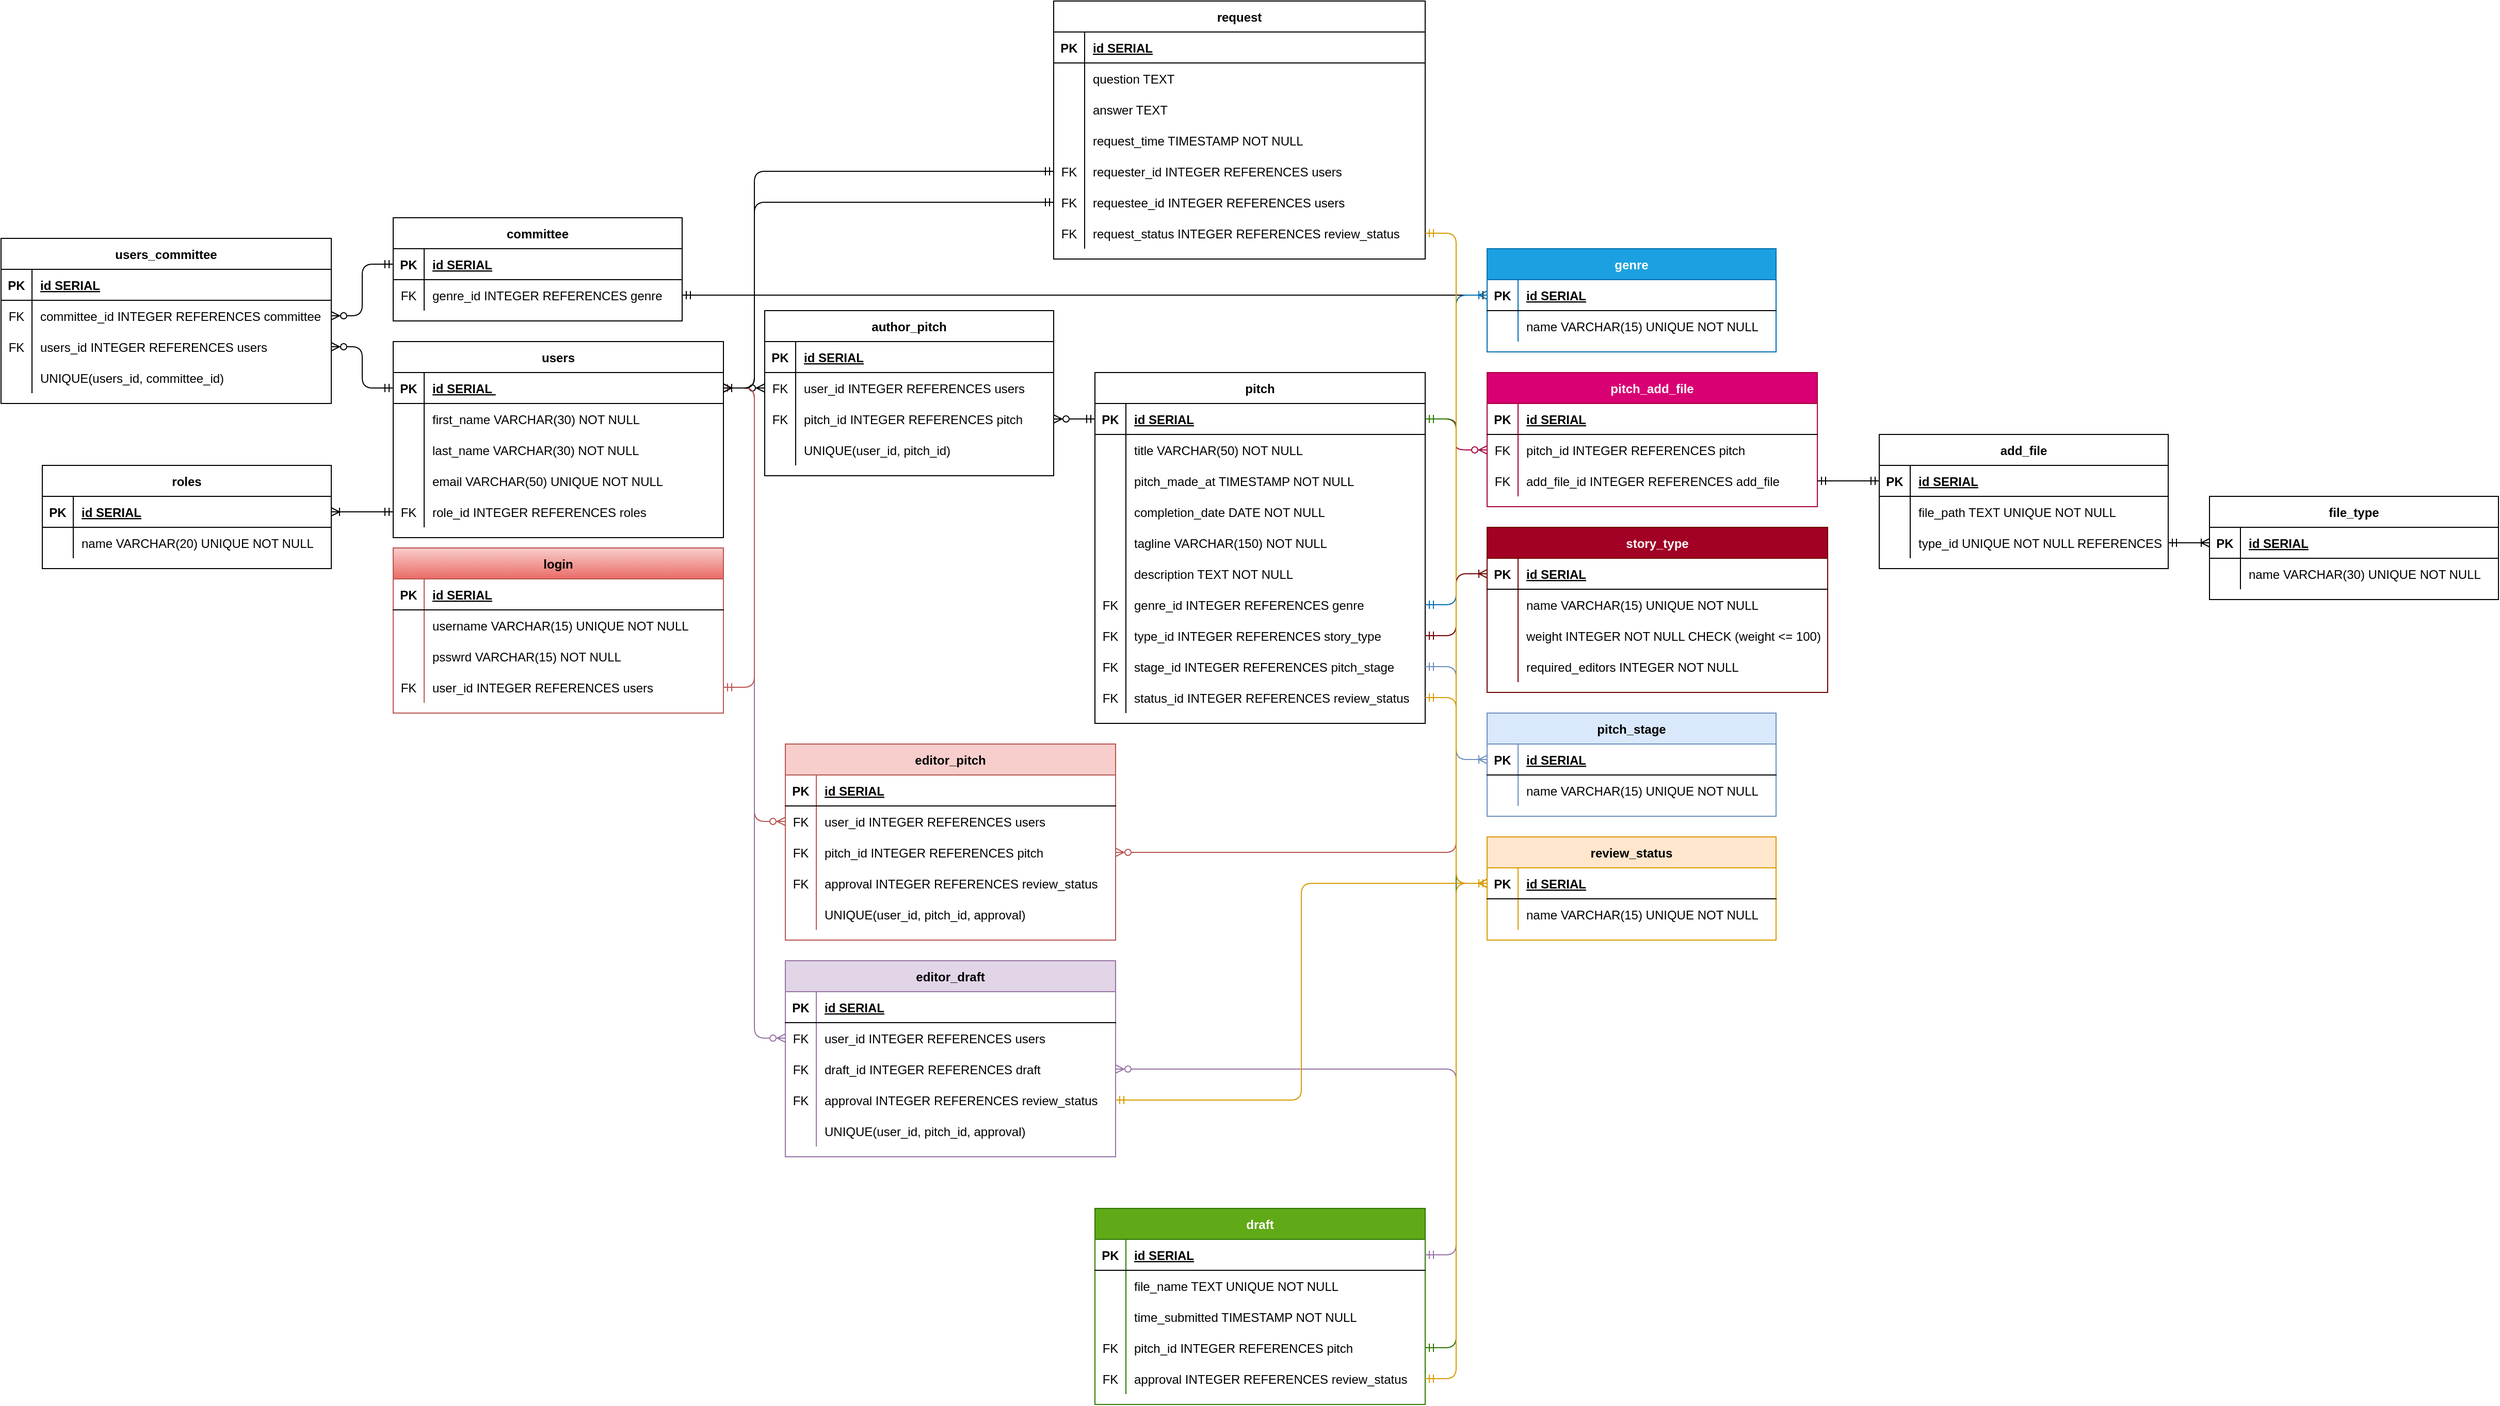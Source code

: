 <mxfile version="13.9.9" type="device"><diagram id="R2lEEEUBdFMjLlhIrx00" name="Page-1"><mxGraphModel dx="1936" dy="1946" grid="1" gridSize="10" guides="1" tooltips="1" connect="1" arrows="1" fold="1" page="1" pageScale="1" pageWidth="850" pageHeight="1100" math="0" shadow="0" extFonts="Permanent Marker^https://fonts.googleapis.com/css?family=Permanent+Marker"><root><mxCell id="0"/><mxCell id="1" parent="0"/><mxCell id="C-vyLk0tnHw3VtMMgP7b-23" value="users" style="shape=table;startSize=30;container=1;collapsible=1;childLayout=tableLayout;fixedRows=1;rowLines=0;fontStyle=1;align=center;resizeLast=1;" parent="1" vertex="1"><mxGeometry x="120" y="120" width="320" height="190" as="geometry"/></mxCell><mxCell id="C-vyLk0tnHw3VtMMgP7b-24" value="" style="shape=partialRectangle;collapsible=0;dropTarget=0;pointerEvents=0;fillColor=none;points=[[0,0.5],[1,0.5]];portConstraint=eastwest;top=0;left=0;right=0;bottom=1;" parent="C-vyLk0tnHw3VtMMgP7b-23" vertex="1"><mxGeometry y="30" width="320" height="30" as="geometry"/></mxCell><mxCell id="C-vyLk0tnHw3VtMMgP7b-25" value="PK" style="shape=partialRectangle;overflow=hidden;connectable=0;fillColor=none;top=0;left=0;bottom=0;right=0;fontStyle=1;" parent="C-vyLk0tnHw3VtMMgP7b-24" vertex="1"><mxGeometry width="30" height="30" as="geometry"/></mxCell><mxCell id="C-vyLk0tnHw3VtMMgP7b-26" value="id SERIAL " style="shape=partialRectangle;overflow=hidden;connectable=0;fillColor=none;top=0;left=0;bottom=0;right=0;align=left;spacingLeft=6;fontStyle=5;" parent="C-vyLk0tnHw3VtMMgP7b-24" vertex="1"><mxGeometry x="30" width="290" height="30" as="geometry"/></mxCell><mxCell id="i7gMAYEihtKrLQ9Au959-295" value="" style="shape=partialRectangle;collapsible=0;dropTarget=0;pointerEvents=0;fillColor=none;top=0;left=0;bottom=0;right=0;points=[[0,0.5],[1,0.5]];portConstraint=eastwest;" parent="C-vyLk0tnHw3VtMMgP7b-23" vertex="1"><mxGeometry y="60" width="320" height="30" as="geometry"/></mxCell><mxCell id="i7gMAYEihtKrLQ9Au959-296" value="" style="shape=partialRectangle;connectable=0;fillColor=none;top=0;left=0;bottom=0;right=0;editable=1;overflow=hidden;" parent="i7gMAYEihtKrLQ9Au959-295" vertex="1"><mxGeometry width="30" height="30" as="geometry"/></mxCell><mxCell id="i7gMAYEihtKrLQ9Au959-297" value="first_name VARCHAR(30) NOT NULL" style="shape=partialRectangle;connectable=0;fillColor=none;top=0;left=0;bottom=0;right=0;align=left;spacingLeft=6;overflow=hidden;" parent="i7gMAYEihtKrLQ9Au959-295" vertex="1"><mxGeometry x="30" width="290" height="30" as="geometry"/></mxCell><mxCell id="i7gMAYEihtKrLQ9Au959-298" value="" style="shape=partialRectangle;collapsible=0;dropTarget=0;pointerEvents=0;fillColor=none;top=0;left=0;bottom=0;right=0;points=[[0,0.5],[1,0.5]];portConstraint=eastwest;" parent="C-vyLk0tnHw3VtMMgP7b-23" vertex="1"><mxGeometry y="90" width="320" height="30" as="geometry"/></mxCell><mxCell id="i7gMAYEihtKrLQ9Au959-299" value="" style="shape=partialRectangle;connectable=0;fillColor=none;top=0;left=0;bottom=0;right=0;editable=1;overflow=hidden;" parent="i7gMAYEihtKrLQ9Au959-298" vertex="1"><mxGeometry width="30" height="30" as="geometry"/></mxCell><mxCell id="i7gMAYEihtKrLQ9Au959-300" value="last_name VARCHAR(30) NOT NULL" style="shape=partialRectangle;connectable=0;fillColor=none;top=0;left=0;bottom=0;right=0;align=left;spacingLeft=6;overflow=hidden;" parent="i7gMAYEihtKrLQ9Au959-298" vertex="1"><mxGeometry x="30" width="290" height="30" as="geometry"/></mxCell><mxCell id="i7gMAYEihtKrLQ9Au959-314" value="" style="shape=partialRectangle;collapsible=0;dropTarget=0;pointerEvents=0;fillColor=none;top=0;left=0;bottom=0;right=0;points=[[0,0.5],[1,0.5]];portConstraint=eastwest;" parent="C-vyLk0tnHw3VtMMgP7b-23" vertex="1"><mxGeometry y="120" width="320" height="30" as="geometry"/></mxCell><mxCell id="i7gMAYEihtKrLQ9Au959-315" value="" style="shape=partialRectangle;connectable=0;fillColor=none;top=0;left=0;bottom=0;right=0;editable=1;overflow=hidden;" parent="i7gMAYEihtKrLQ9Au959-314" vertex="1"><mxGeometry width="30" height="30" as="geometry"/></mxCell><mxCell id="i7gMAYEihtKrLQ9Au959-316" value="email VARCHAR(50) UNIQUE NOT NULL" style="shape=partialRectangle;connectable=0;fillColor=none;top=0;left=0;bottom=0;right=0;align=left;spacingLeft=6;overflow=hidden;" parent="i7gMAYEihtKrLQ9Au959-314" vertex="1"><mxGeometry x="30" width="290" height="30" as="geometry"/></mxCell><mxCell id="egUKXbipFZtmyGAjAqtG-5" value="" style="shape=partialRectangle;collapsible=0;dropTarget=0;pointerEvents=0;fillColor=none;top=0;left=0;bottom=0;right=0;points=[[0,0.5],[1,0.5]];portConstraint=eastwest;" parent="C-vyLk0tnHw3VtMMgP7b-23" vertex="1"><mxGeometry y="150" width="320" height="30" as="geometry"/></mxCell><mxCell id="egUKXbipFZtmyGAjAqtG-6" value="FK" style="shape=partialRectangle;connectable=0;fillColor=none;top=0;left=0;bottom=0;right=0;fontStyle=0;overflow=hidden;" parent="egUKXbipFZtmyGAjAqtG-5" vertex="1"><mxGeometry width="30" height="30" as="geometry"/></mxCell><mxCell id="egUKXbipFZtmyGAjAqtG-7" value="role_id INTEGER REFERENCES roles" style="shape=partialRectangle;connectable=0;fillColor=none;top=0;left=0;bottom=0;right=0;align=left;spacingLeft=6;fontStyle=0;overflow=hidden;" parent="egUKXbipFZtmyGAjAqtG-5" vertex="1"><mxGeometry x="30" width="290" height="30" as="geometry"/></mxCell><mxCell id="i7gMAYEihtKrLQ9Au959-4" value="roles" style="shape=table;startSize=30;container=1;collapsible=1;childLayout=tableLayout;fixedRows=1;rowLines=0;fontStyle=1;align=center;resizeLast=1;" parent="1" vertex="1"><mxGeometry x="-220" y="240" width="280" height="100" as="geometry"/></mxCell><mxCell id="i7gMAYEihtKrLQ9Au959-5" value="" style="shape=partialRectangle;collapsible=0;dropTarget=0;pointerEvents=0;fillColor=none;top=0;left=0;bottom=1;right=0;points=[[0,0.5],[1,0.5]];portConstraint=eastwest;" parent="i7gMAYEihtKrLQ9Au959-4" vertex="1"><mxGeometry y="30" width="280" height="30" as="geometry"/></mxCell><mxCell id="i7gMAYEihtKrLQ9Au959-6" value="PK" style="shape=partialRectangle;connectable=0;fillColor=none;top=0;left=0;bottom=0;right=0;fontStyle=1;overflow=hidden;" parent="i7gMAYEihtKrLQ9Au959-5" vertex="1"><mxGeometry width="30" height="30" as="geometry"/></mxCell><mxCell id="i7gMAYEihtKrLQ9Au959-7" value="id SERIAL" style="shape=partialRectangle;connectable=0;fillColor=none;top=0;left=0;bottom=0;right=0;align=left;spacingLeft=6;fontStyle=5;overflow=hidden;" parent="i7gMAYEihtKrLQ9Au959-5" vertex="1"><mxGeometry x="30" width="250" height="30" as="geometry"/></mxCell><mxCell id="i7gMAYEihtKrLQ9Au959-8" value="" style="shape=partialRectangle;collapsible=0;dropTarget=0;pointerEvents=0;fillColor=none;top=0;left=0;bottom=0;right=0;points=[[0,0.5],[1,0.5]];portConstraint=eastwest;" parent="i7gMAYEihtKrLQ9Au959-4" vertex="1"><mxGeometry y="60" width="280" height="30" as="geometry"/></mxCell><mxCell id="i7gMAYEihtKrLQ9Au959-9" value="" style="shape=partialRectangle;connectable=0;fillColor=none;top=0;left=0;bottom=0;right=0;editable=1;overflow=hidden;" parent="i7gMAYEihtKrLQ9Au959-8" vertex="1"><mxGeometry width="30" height="30" as="geometry"/></mxCell><mxCell id="i7gMAYEihtKrLQ9Au959-10" value="name VARCHAR(20) UNIQUE NOT NULL" style="shape=partialRectangle;connectable=0;fillColor=none;top=0;left=0;bottom=0;right=0;align=left;spacingLeft=6;overflow=hidden;" parent="i7gMAYEihtKrLQ9Au959-8" vertex="1"><mxGeometry x="30" width="250" height="30" as="geometry"/></mxCell><mxCell id="i7gMAYEihtKrLQ9Au959-17" value="committee" style="shape=table;startSize=30;container=1;collapsible=1;childLayout=tableLayout;fixedRows=1;rowLines=0;fontStyle=1;align=center;resizeLast=1;" parent="1" vertex="1"><mxGeometry x="120" width="280" height="100" as="geometry"/></mxCell><mxCell id="i7gMAYEihtKrLQ9Au959-18" value="" style="shape=partialRectangle;collapsible=0;dropTarget=0;pointerEvents=0;fillColor=none;top=0;left=0;bottom=1;right=0;points=[[0,0.5],[1,0.5]];portConstraint=eastwest;" parent="i7gMAYEihtKrLQ9Au959-17" vertex="1"><mxGeometry y="30" width="280" height="30" as="geometry"/></mxCell><mxCell id="i7gMAYEihtKrLQ9Au959-19" value="PK" style="shape=partialRectangle;connectable=0;fillColor=none;top=0;left=0;bottom=0;right=0;fontStyle=1;overflow=hidden;" parent="i7gMAYEihtKrLQ9Au959-18" vertex="1"><mxGeometry width="30" height="30" as="geometry"/></mxCell><mxCell id="i7gMAYEihtKrLQ9Au959-20" value="id SERIAL" style="shape=partialRectangle;connectable=0;fillColor=none;top=0;left=0;bottom=0;right=0;align=left;spacingLeft=6;fontStyle=5;overflow=hidden;" parent="i7gMAYEihtKrLQ9Au959-18" vertex="1"><mxGeometry x="30" width="250" height="30" as="geometry"/></mxCell><mxCell id="i7gMAYEihtKrLQ9Au959-159" value="" style="shape=partialRectangle;collapsible=0;dropTarget=0;pointerEvents=0;fillColor=none;top=0;left=0;bottom=0;right=0;points=[[0,0.5],[1,0.5]];portConstraint=eastwest;" parent="i7gMAYEihtKrLQ9Au959-17" vertex="1"><mxGeometry y="60" width="280" height="30" as="geometry"/></mxCell><mxCell id="i7gMAYEihtKrLQ9Au959-160" value="FK" style="shape=partialRectangle;connectable=0;fillColor=none;top=0;left=0;bottom=0;right=0;fontStyle=0;overflow=hidden;" parent="i7gMAYEihtKrLQ9Au959-159" vertex="1"><mxGeometry width="30" height="30" as="geometry"/></mxCell><mxCell id="i7gMAYEihtKrLQ9Au959-161" value="genre_id INTEGER REFERENCES genre" style="shape=partialRectangle;connectable=0;fillColor=none;top=0;left=0;bottom=0;right=0;align=left;spacingLeft=6;fontStyle=0;overflow=hidden;" parent="i7gMAYEihtKrLQ9Au959-159" vertex="1"><mxGeometry x="30" width="250" height="30" as="geometry"/></mxCell><mxCell id="i7gMAYEihtKrLQ9Au959-47" value="users_committee" style="shape=table;startSize=30;container=1;collapsible=1;childLayout=tableLayout;fixedRows=1;rowLines=0;fontStyle=1;align=center;resizeLast=1;" parent="1" vertex="1"><mxGeometry x="-260" y="20" width="320" height="160" as="geometry"/></mxCell><mxCell id="i7gMAYEihtKrLQ9Au959-48" value="" style="shape=partialRectangle;collapsible=0;dropTarget=0;pointerEvents=0;fillColor=none;top=0;left=0;bottom=1;right=0;points=[[0,0.5],[1,0.5]];portConstraint=eastwest;" parent="i7gMAYEihtKrLQ9Au959-47" vertex="1"><mxGeometry y="30" width="320" height="30" as="geometry"/></mxCell><mxCell id="i7gMAYEihtKrLQ9Au959-49" value="PK" style="shape=partialRectangle;connectable=0;fillColor=none;top=0;left=0;bottom=0;right=0;fontStyle=1;overflow=hidden;" parent="i7gMAYEihtKrLQ9Au959-48" vertex="1"><mxGeometry width="30" height="30" as="geometry"/></mxCell><mxCell id="i7gMAYEihtKrLQ9Au959-50" value="id SERIAL" style="shape=partialRectangle;connectable=0;fillColor=none;top=0;left=0;bottom=0;right=0;align=left;spacingLeft=6;fontStyle=5;overflow=hidden;" parent="i7gMAYEihtKrLQ9Au959-48" vertex="1"><mxGeometry x="30" width="290" height="30" as="geometry"/></mxCell><mxCell id="i7gMAYEihtKrLQ9Au959-51" value="" style="shape=partialRectangle;collapsible=0;dropTarget=0;pointerEvents=0;fillColor=none;top=0;left=0;bottom=0;right=0;points=[[0,0.5],[1,0.5]];portConstraint=eastwest;" parent="i7gMAYEihtKrLQ9Au959-47" vertex="1"><mxGeometry y="60" width="320" height="30" as="geometry"/></mxCell><mxCell id="i7gMAYEihtKrLQ9Au959-52" value="FK" style="shape=partialRectangle;connectable=0;fillColor=none;top=0;left=0;bottom=0;right=0;editable=1;overflow=hidden;" parent="i7gMAYEihtKrLQ9Au959-51" vertex="1"><mxGeometry width="30" height="30" as="geometry"/></mxCell><mxCell id="i7gMAYEihtKrLQ9Au959-53" value="committee_id INTEGER REFERENCES committee" style="shape=partialRectangle;connectable=0;fillColor=none;top=0;left=0;bottom=0;right=0;align=left;spacingLeft=6;overflow=hidden;" parent="i7gMAYEihtKrLQ9Au959-51" vertex="1"><mxGeometry x="30" width="290" height="30" as="geometry"/></mxCell><mxCell id="i7gMAYEihtKrLQ9Au959-54" value="" style="shape=partialRectangle;collapsible=0;dropTarget=0;pointerEvents=0;fillColor=none;top=0;left=0;bottom=0;right=0;points=[[0,0.5],[1,0.5]];portConstraint=eastwest;" parent="i7gMAYEihtKrLQ9Au959-47" vertex="1"><mxGeometry y="90" width="320" height="30" as="geometry"/></mxCell><mxCell id="i7gMAYEihtKrLQ9Au959-55" value="FK" style="shape=partialRectangle;connectable=0;fillColor=none;top=0;left=0;bottom=0;right=0;editable=1;overflow=hidden;" parent="i7gMAYEihtKrLQ9Au959-54" vertex="1"><mxGeometry width="30" height="30" as="geometry"/></mxCell><mxCell id="i7gMAYEihtKrLQ9Au959-56" value="users_id INTEGER REFERENCES users" style="shape=partialRectangle;connectable=0;fillColor=none;top=0;left=0;bottom=0;right=0;align=left;spacingLeft=6;overflow=hidden;" parent="i7gMAYEihtKrLQ9Au959-54" vertex="1"><mxGeometry x="30" width="290" height="30" as="geometry"/></mxCell><mxCell id="4vOflLyFGULjKbC2hmVu-1" value="" style="shape=partialRectangle;collapsible=0;dropTarget=0;pointerEvents=0;fillColor=none;top=0;left=0;bottom=0;right=0;points=[[0,0.5],[1,0.5]];portConstraint=eastwest;" parent="i7gMAYEihtKrLQ9Au959-47" vertex="1"><mxGeometry y="120" width="320" height="30" as="geometry"/></mxCell><mxCell id="4vOflLyFGULjKbC2hmVu-2" value="" style="shape=partialRectangle;connectable=0;fillColor=none;top=0;left=0;bottom=0;right=0;editable=1;overflow=hidden;" parent="4vOflLyFGULjKbC2hmVu-1" vertex="1"><mxGeometry width="30" height="30" as="geometry"/></mxCell><mxCell id="4vOflLyFGULjKbC2hmVu-3" value="UNIQUE(users_id, committee_id)" style="shape=partialRectangle;connectable=0;fillColor=none;top=0;left=0;bottom=0;right=0;align=left;spacingLeft=6;overflow=hidden;" parent="4vOflLyFGULjKbC2hmVu-1" vertex="1"><mxGeometry x="30" width="290" height="30" as="geometry"/></mxCell><mxCell id="i7gMAYEihtKrLQ9Au959-61" value="" style="edgeStyle=entityRelationEdgeStyle;fontSize=12;html=1;endArrow=ERzeroToMany;startArrow=ERmandOne;" parent="1" source="i7gMAYEihtKrLQ9Au959-18" target="i7gMAYEihtKrLQ9Au959-51" edge="1"><mxGeometry width="100" height="100" relative="1" as="geometry"><mxPoint x="-20" y="650" as="sourcePoint"/><mxPoint x="80" y="550" as="targetPoint"/></mxGeometry></mxCell><mxCell id="i7gMAYEihtKrLQ9Au959-74" value="" style="edgeStyle=entityRelationEdgeStyle;fontSize=12;html=1;endArrow=ERzeroToMany;startArrow=ERmandOne;" parent="1" source="C-vyLk0tnHw3VtMMgP7b-24" target="i7gMAYEihtKrLQ9Au959-54" edge="1"><mxGeometry width="100" height="100" relative="1" as="geometry"><mxPoint x="-70" y="570" as="sourcePoint"/><mxPoint x="30" y="470" as="targetPoint"/></mxGeometry></mxCell><mxCell id="i7gMAYEihtKrLQ9Au959-75" value="pitch" style="shape=table;startSize=30;container=1;collapsible=1;childLayout=tableLayout;fixedRows=1;rowLines=0;fontStyle=1;align=center;resizeLast=1;" parent="1" vertex="1"><mxGeometry x="800" y="150" width="320" height="340" as="geometry"/></mxCell><mxCell id="i7gMAYEihtKrLQ9Au959-76" value="" style="shape=partialRectangle;collapsible=0;dropTarget=0;pointerEvents=0;fillColor=none;top=0;left=0;bottom=1;right=0;points=[[0,0.5],[1,0.5]];portConstraint=eastwest;" parent="i7gMAYEihtKrLQ9Au959-75" vertex="1"><mxGeometry y="30" width="320" height="30" as="geometry"/></mxCell><mxCell id="i7gMAYEihtKrLQ9Au959-77" value="PK" style="shape=partialRectangle;connectable=0;fillColor=none;top=0;left=0;bottom=0;right=0;fontStyle=1;overflow=hidden;" parent="i7gMAYEihtKrLQ9Au959-76" vertex="1"><mxGeometry width="30" height="30" as="geometry"/></mxCell><mxCell id="i7gMAYEihtKrLQ9Au959-78" value="id SERIAL" style="shape=partialRectangle;connectable=0;fillColor=none;top=0;left=0;bottom=0;right=0;align=left;spacingLeft=6;fontStyle=5;overflow=hidden;" parent="i7gMAYEihtKrLQ9Au959-76" vertex="1"><mxGeometry x="30" width="290" height="30" as="geometry"/></mxCell><mxCell id="i7gMAYEihtKrLQ9Au959-79" value="" style="shape=partialRectangle;collapsible=0;dropTarget=0;pointerEvents=0;fillColor=none;top=0;left=0;bottom=0;right=0;points=[[0,0.5],[1,0.5]];portConstraint=eastwest;" parent="i7gMAYEihtKrLQ9Au959-75" vertex="1"><mxGeometry y="60" width="320" height="30" as="geometry"/></mxCell><mxCell id="i7gMAYEihtKrLQ9Au959-80" value="" style="shape=partialRectangle;connectable=0;fillColor=none;top=0;left=0;bottom=0;right=0;editable=1;overflow=hidden;" parent="i7gMAYEihtKrLQ9Au959-79" vertex="1"><mxGeometry width="30" height="30" as="geometry"/></mxCell><mxCell id="i7gMAYEihtKrLQ9Au959-81" value="title VARCHAR(50) NOT NULL" style="shape=partialRectangle;connectable=0;fillColor=none;top=0;left=0;bottom=0;right=0;align=left;spacingLeft=6;overflow=hidden;" parent="i7gMAYEihtKrLQ9Au959-79" vertex="1"><mxGeometry x="30" width="290" height="30" as="geometry"/></mxCell><mxCell id="ZDZix0C3awTGCfEplYwy-1" value="" style="shape=partialRectangle;collapsible=0;dropTarget=0;pointerEvents=0;fillColor=none;top=0;left=0;bottom=0;right=0;points=[[0,0.5],[1,0.5]];portConstraint=eastwest;" parent="i7gMAYEihtKrLQ9Au959-75" vertex="1"><mxGeometry y="90" width="320" height="30" as="geometry"/></mxCell><mxCell id="ZDZix0C3awTGCfEplYwy-2" value="" style="shape=partialRectangle;connectable=0;fillColor=none;top=0;left=0;bottom=0;right=0;editable=1;overflow=hidden;" parent="ZDZix0C3awTGCfEplYwy-1" vertex="1"><mxGeometry width="30" height="30" as="geometry"/></mxCell><mxCell id="ZDZix0C3awTGCfEplYwy-3" value="pitch_made_at TIMESTAMP NOT NULL" style="shape=partialRectangle;connectable=0;fillColor=none;top=0;left=0;bottom=0;right=0;align=left;spacingLeft=6;overflow=hidden;" parent="ZDZix0C3awTGCfEplYwy-1" vertex="1"><mxGeometry x="30" width="290" height="30" as="geometry"/></mxCell><mxCell id="i7gMAYEihtKrLQ9Au959-163" value="" style="shape=partialRectangle;collapsible=0;dropTarget=0;pointerEvents=0;fillColor=none;top=0;left=0;bottom=0;right=0;points=[[0,0.5],[1,0.5]];portConstraint=eastwest;" parent="i7gMAYEihtKrLQ9Au959-75" vertex="1"><mxGeometry y="120" width="320" height="30" as="geometry"/></mxCell><mxCell id="i7gMAYEihtKrLQ9Au959-164" value="" style="shape=partialRectangle;connectable=0;fillColor=none;top=0;left=0;bottom=0;right=0;editable=1;overflow=hidden;" parent="i7gMAYEihtKrLQ9Au959-163" vertex="1"><mxGeometry width="30" height="30" as="geometry"/></mxCell><mxCell id="i7gMAYEihtKrLQ9Au959-165" value="completion_date DATE NOT NULL" style="shape=partialRectangle;connectable=0;fillColor=none;top=0;left=0;bottom=0;right=0;align=left;spacingLeft=6;overflow=hidden;" parent="i7gMAYEihtKrLQ9Au959-163" vertex="1"><mxGeometry x="30" width="290" height="30" as="geometry"/></mxCell><mxCell id="i7gMAYEihtKrLQ9Au959-166" value="" style="shape=partialRectangle;collapsible=0;dropTarget=0;pointerEvents=0;fillColor=none;top=0;left=0;bottom=0;right=0;points=[[0,0.5],[1,0.5]];portConstraint=eastwest;" parent="i7gMAYEihtKrLQ9Au959-75" vertex="1"><mxGeometry y="150" width="320" height="30" as="geometry"/></mxCell><mxCell id="i7gMAYEihtKrLQ9Au959-167" value="" style="shape=partialRectangle;connectable=0;fillColor=none;top=0;left=0;bottom=0;right=0;editable=1;overflow=hidden;" parent="i7gMAYEihtKrLQ9Au959-166" vertex="1"><mxGeometry width="30" height="30" as="geometry"/></mxCell><mxCell id="i7gMAYEihtKrLQ9Au959-168" value="tagline VARCHAR(150) NOT NULL" style="shape=partialRectangle;connectable=0;fillColor=none;top=0;left=0;bottom=0;right=0;align=left;spacingLeft=6;overflow=hidden;" parent="i7gMAYEihtKrLQ9Au959-166" vertex="1"><mxGeometry x="30" width="290" height="30" as="geometry"/></mxCell><mxCell id="i7gMAYEihtKrLQ9Au959-169" value="" style="shape=partialRectangle;collapsible=0;dropTarget=0;pointerEvents=0;fillColor=none;top=0;left=0;bottom=0;right=0;points=[[0,0.5],[1,0.5]];portConstraint=eastwest;" parent="i7gMAYEihtKrLQ9Au959-75" vertex="1"><mxGeometry y="180" width="320" height="30" as="geometry"/></mxCell><mxCell id="i7gMAYEihtKrLQ9Au959-170" value="" style="shape=partialRectangle;connectable=0;fillColor=none;top=0;left=0;bottom=0;right=0;editable=1;overflow=hidden;" parent="i7gMAYEihtKrLQ9Au959-169" vertex="1"><mxGeometry width="30" height="30" as="geometry"/></mxCell><mxCell id="i7gMAYEihtKrLQ9Au959-171" value="description TEXT NOT NULL" style="shape=partialRectangle;connectable=0;fillColor=none;top=0;left=0;bottom=0;right=0;align=left;spacingLeft=6;overflow=hidden;" parent="i7gMAYEihtKrLQ9Au959-169" vertex="1"><mxGeometry x="30" width="290" height="30" as="geometry"/></mxCell><mxCell id="i7gMAYEihtKrLQ9Au959-292" value="" style="shape=partialRectangle;collapsible=0;dropTarget=0;pointerEvents=0;fillColor=none;top=0;left=0;bottom=0;right=0;points=[[0,0.5],[1,0.5]];portConstraint=eastwest;" parent="i7gMAYEihtKrLQ9Au959-75" vertex="1"><mxGeometry y="210" width="320" height="30" as="geometry"/></mxCell><mxCell id="i7gMAYEihtKrLQ9Au959-293" value="FK" style="shape=partialRectangle;connectable=0;fillColor=none;top=0;left=0;bottom=0;right=0;fontStyle=0;overflow=hidden;" parent="i7gMAYEihtKrLQ9Au959-292" vertex="1"><mxGeometry width="30" height="30" as="geometry"/></mxCell><mxCell id="i7gMAYEihtKrLQ9Au959-294" value="genre_id INTEGER REFERENCES genre" style="shape=partialRectangle;connectable=0;fillColor=none;top=0;left=0;bottom=0;right=0;align=left;spacingLeft=6;fontStyle=0;overflow=hidden;" parent="i7gMAYEihtKrLQ9Au959-292" vertex="1"><mxGeometry x="30" width="290" height="30" as="geometry"/></mxCell><mxCell id="i7gMAYEihtKrLQ9Au959-82" value="" style="shape=partialRectangle;collapsible=0;dropTarget=0;pointerEvents=0;fillColor=none;top=0;left=0;bottom=0;right=0;points=[[0,0.5],[1,0.5]];portConstraint=eastwest;" parent="i7gMAYEihtKrLQ9Au959-75" vertex="1"><mxGeometry y="240" width="320" height="30" as="geometry"/></mxCell><mxCell id="i7gMAYEihtKrLQ9Au959-83" value="FK" style="shape=partialRectangle;connectable=0;fillColor=none;top=0;left=0;bottom=0;right=0;editable=1;overflow=hidden;" parent="i7gMAYEihtKrLQ9Au959-82" vertex="1"><mxGeometry width="30" height="30" as="geometry"/></mxCell><mxCell id="i7gMAYEihtKrLQ9Au959-84" value="type_id INTEGER REFERENCES story_type" style="shape=partialRectangle;connectable=0;fillColor=none;top=0;left=0;bottom=0;right=0;align=left;spacingLeft=6;overflow=hidden;" parent="i7gMAYEihtKrLQ9Au959-82" vertex="1"><mxGeometry x="30" width="290" height="30" as="geometry"/></mxCell><mxCell id="i7gMAYEihtKrLQ9Au959-238" value="" style="shape=partialRectangle;collapsible=0;dropTarget=0;pointerEvents=0;fillColor=none;top=0;left=0;bottom=0;right=0;points=[[0,0.5],[1,0.5]];portConstraint=eastwest;" parent="i7gMAYEihtKrLQ9Au959-75" vertex="1"><mxGeometry y="270" width="320" height="30" as="geometry"/></mxCell><mxCell id="i7gMAYEihtKrLQ9Au959-239" value="FK" style="shape=partialRectangle;connectable=0;fillColor=none;top=0;left=0;bottom=0;right=0;fontStyle=0;overflow=hidden;" parent="i7gMAYEihtKrLQ9Au959-238" vertex="1"><mxGeometry width="30" height="30" as="geometry"/></mxCell><mxCell id="i7gMAYEihtKrLQ9Au959-240" value="stage_id INTEGER REFERENCES pitch_stage" style="shape=partialRectangle;connectable=0;fillColor=none;top=0;left=0;bottom=0;right=0;align=left;spacingLeft=6;fontStyle=0;overflow=hidden;" parent="i7gMAYEihtKrLQ9Au959-238" vertex="1"><mxGeometry x="30" width="290" height="30" as="geometry"/></mxCell><mxCell id="i7gMAYEihtKrLQ9Au959-85" value="" style="shape=partialRectangle;collapsible=0;dropTarget=0;pointerEvents=0;fillColor=none;top=0;left=0;bottom=0;right=0;points=[[0,0.5],[1,0.5]];portConstraint=eastwest;" parent="i7gMAYEihtKrLQ9Au959-75" vertex="1"><mxGeometry y="300" width="320" height="30" as="geometry"/></mxCell><mxCell id="i7gMAYEihtKrLQ9Au959-86" value="FK" style="shape=partialRectangle;connectable=0;fillColor=none;top=0;left=0;bottom=0;right=0;editable=1;overflow=hidden;" parent="i7gMAYEihtKrLQ9Au959-85" vertex="1"><mxGeometry width="30" height="30" as="geometry"/></mxCell><mxCell id="i7gMAYEihtKrLQ9Au959-87" value="status_id INTEGER REFERENCES review_status" style="shape=partialRectangle;connectable=0;fillColor=none;top=0;left=0;bottom=0;right=0;align=left;spacingLeft=6;overflow=hidden;" parent="i7gMAYEihtKrLQ9Au959-85" vertex="1"><mxGeometry x="30" width="290" height="30" as="geometry"/></mxCell><mxCell id="i7gMAYEihtKrLQ9Au959-88" value="review_status" style="shape=table;startSize=30;container=1;collapsible=1;childLayout=tableLayout;fixedRows=1;rowLines=0;fontStyle=1;align=center;resizeLast=1;fillColor=#ffe6cc;strokeColor=#d79b00;" parent="1" vertex="1"><mxGeometry x="1180" y="600" width="280" height="100" as="geometry"/></mxCell><mxCell id="i7gMAYEihtKrLQ9Au959-89" value="" style="shape=partialRectangle;collapsible=0;dropTarget=0;pointerEvents=0;fillColor=none;top=0;left=0;bottom=1;right=0;points=[[0,0.5],[1,0.5]];portConstraint=eastwest;" parent="i7gMAYEihtKrLQ9Au959-88" vertex="1"><mxGeometry y="30" width="280" height="30" as="geometry"/></mxCell><mxCell id="i7gMAYEihtKrLQ9Au959-90" value="PK" style="shape=partialRectangle;connectable=0;fillColor=none;top=0;left=0;bottom=0;right=0;fontStyle=1;overflow=hidden;" parent="i7gMAYEihtKrLQ9Au959-89" vertex="1"><mxGeometry width="30" height="30" as="geometry"/></mxCell><mxCell id="i7gMAYEihtKrLQ9Au959-91" value="id SERIAL" style="shape=partialRectangle;connectable=0;fillColor=none;top=0;left=0;bottom=0;right=0;align=left;spacingLeft=6;fontStyle=5;overflow=hidden;" parent="i7gMAYEihtKrLQ9Au959-89" vertex="1"><mxGeometry x="30" width="250" height="30" as="geometry"/></mxCell><mxCell id="i7gMAYEihtKrLQ9Au959-92" value="" style="shape=partialRectangle;collapsible=0;dropTarget=0;pointerEvents=0;fillColor=none;top=0;left=0;bottom=0;right=0;points=[[0,0.5],[1,0.5]];portConstraint=eastwest;" parent="i7gMAYEihtKrLQ9Au959-88" vertex="1"><mxGeometry y="60" width="280" height="30" as="geometry"/></mxCell><mxCell id="i7gMAYEihtKrLQ9Au959-93" value="" style="shape=partialRectangle;connectable=0;fillColor=none;top=0;left=0;bottom=0;right=0;editable=1;overflow=hidden;" parent="i7gMAYEihtKrLQ9Au959-92" vertex="1"><mxGeometry width="30" height="30" as="geometry"/></mxCell><mxCell id="i7gMAYEihtKrLQ9Au959-94" value="name VARCHAR(15) UNIQUE NOT NULL" style="shape=partialRectangle;connectable=0;fillColor=none;top=0;left=0;bottom=0;right=0;align=left;spacingLeft=6;overflow=hidden;" parent="i7gMAYEihtKrLQ9Au959-92" vertex="1"><mxGeometry x="30" width="250" height="30" as="geometry"/></mxCell><mxCell id="i7gMAYEihtKrLQ9Au959-101" value="" style="edgeStyle=entityRelationEdgeStyle;fontSize=12;html=1;endArrow=ERoneToMany;startArrow=ERmandOne;fillColor=#ffe6cc;strokeColor=#d79b00;endFill=0;" parent="1" source="i7gMAYEihtKrLQ9Au959-85" target="i7gMAYEihtKrLQ9Au959-89" edge="1"><mxGeometry width="100" height="100" relative="1" as="geometry"><mxPoint x="1110" y="285" as="sourcePoint"/><mxPoint x="430" y="670" as="targetPoint"/></mxGeometry></mxCell><mxCell id="i7gMAYEihtKrLQ9Au959-102" value="author_pitch" style="shape=table;startSize=30;container=1;collapsible=1;childLayout=tableLayout;fixedRows=1;rowLines=0;fontStyle=1;align=center;resizeLast=1;" parent="1" vertex="1"><mxGeometry x="480" y="90" width="280" height="160" as="geometry"/></mxCell><mxCell id="i7gMAYEihtKrLQ9Au959-103" value="" style="shape=partialRectangle;collapsible=0;dropTarget=0;pointerEvents=0;fillColor=none;top=0;left=0;bottom=1;right=0;points=[[0,0.5],[1,0.5]];portConstraint=eastwest;" parent="i7gMAYEihtKrLQ9Au959-102" vertex="1"><mxGeometry y="30" width="280" height="30" as="geometry"/></mxCell><mxCell id="i7gMAYEihtKrLQ9Au959-104" value="PK" style="shape=partialRectangle;connectable=0;fillColor=none;top=0;left=0;bottom=0;right=0;fontStyle=1;overflow=hidden;" parent="i7gMAYEihtKrLQ9Au959-103" vertex="1"><mxGeometry width="30" height="30" as="geometry"/></mxCell><mxCell id="i7gMAYEihtKrLQ9Au959-105" value="id SERIAL" style="shape=partialRectangle;connectable=0;fillColor=none;top=0;left=0;bottom=0;right=0;align=left;spacingLeft=6;fontStyle=5;overflow=hidden;" parent="i7gMAYEihtKrLQ9Au959-103" vertex="1"><mxGeometry x="30" width="250" height="30" as="geometry"/></mxCell><mxCell id="i7gMAYEihtKrLQ9Au959-106" value="" style="shape=partialRectangle;collapsible=0;dropTarget=0;pointerEvents=0;fillColor=none;top=0;left=0;bottom=0;right=0;points=[[0,0.5],[1,0.5]];portConstraint=eastwest;" parent="i7gMAYEihtKrLQ9Au959-102" vertex="1"><mxGeometry y="60" width="280" height="30" as="geometry"/></mxCell><mxCell id="i7gMAYEihtKrLQ9Au959-107" value="FK" style="shape=partialRectangle;connectable=0;fillColor=none;top=0;left=0;bottom=0;right=0;editable=1;overflow=hidden;" parent="i7gMAYEihtKrLQ9Au959-106" vertex="1"><mxGeometry width="30" height="30" as="geometry"/></mxCell><mxCell id="i7gMAYEihtKrLQ9Au959-108" value="user_id INTEGER REFERENCES users" style="shape=partialRectangle;connectable=0;fillColor=none;top=0;left=0;bottom=0;right=0;align=left;spacingLeft=6;overflow=hidden;" parent="i7gMAYEihtKrLQ9Au959-106" vertex="1"><mxGeometry x="30" width="250" height="30" as="geometry"/></mxCell><mxCell id="i7gMAYEihtKrLQ9Au959-109" value="" style="shape=partialRectangle;collapsible=0;dropTarget=0;pointerEvents=0;fillColor=none;top=0;left=0;bottom=0;right=0;points=[[0,0.5],[1,0.5]];portConstraint=eastwest;" parent="i7gMAYEihtKrLQ9Au959-102" vertex="1"><mxGeometry y="90" width="280" height="30" as="geometry"/></mxCell><mxCell id="i7gMAYEihtKrLQ9Au959-110" value="FK" style="shape=partialRectangle;connectable=0;fillColor=none;top=0;left=0;bottom=0;right=0;editable=1;overflow=hidden;" parent="i7gMAYEihtKrLQ9Au959-109" vertex="1"><mxGeometry width="30" height="30" as="geometry"/></mxCell><mxCell id="i7gMAYEihtKrLQ9Au959-111" value="pitch_id INTEGER REFERENCES pitch" style="shape=partialRectangle;connectable=0;fillColor=none;top=0;left=0;bottom=0;right=0;align=left;spacingLeft=6;overflow=hidden;" parent="i7gMAYEihtKrLQ9Au959-109" vertex="1"><mxGeometry x="30" width="250" height="30" as="geometry"/></mxCell><mxCell id="4vOflLyFGULjKbC2hmVu-4" value="" style="shape=partialRectangle;collapsible=0;dropTarget=0;pointerEvents=0;fillColor=none;top=0;left=0;bottom=0;right=0;points=[[0,0.5],[1,0.5]];portConstraint=eastwest;" parent="i7gMAYEihtKrLQ9Au959-102" vertex="1"><mxGeometry y="120" width="280" height="30" as="geometry"/></mxCell><mxCell id="4vOflLyFGULjKbC2hmVu-5" value="" style="shape=partialRectangle;connectable=0;fillColor=none;top=0;left=0;bottom=0;right=0;editable=1;overflow=hidden;" parent="4vOflLyFGULjKbC2hmVu-4" vertex="1"><mxGeometry width="30" height="30" as="geometry"/></mxCell><mxCell id="4vOflLyFGULjKbC2hmVu-6" value="UNIQUE(user_id, pitch_id)" style="shape=partialRectangle;connectable=0;fillColor=none;top=0;left=0;bottom=0;right=0;align=left;spacingLeft=6;overflow=hidden;" parent="4vOflLyFGULjKbC2hmVu-4" vertex="1"><mxGeometry x="30" width="250" height="30" as="geometry"/></mxCell><mxCell id="i7gMAYEihtKrLQ9Au959-115" value="" style="edgeStyle=entityRelationEdgeStyle;fontSize=12;html=1;endArrow=ERzeroToMany;startArrow=ERmandOne;" parent="1" source="C-vyLk0tnHw3VtMMgP7b-24" target="i7gMAYEihtKrLQ9Au959-106" edge="1"><mxGeometry width="100" height="100" relative="1" as="geometry"><mxPoint x="410" y="570" as="sourcePoint"/><mxPoint x="510" y="470" as="targetPoint"/></mxGeometry></mxCell><mxCell id="i7gMAYEihtKrLQ9Au959-116" value="" style="edgeStyle=entityRelationEdgeStyle;fontSize=12;html=1;endArrow=ERzeroToMany;startArrow=ERmandOne;" parent="1" source="i7gMAYEihtKrLQ9Au959-76" target="i7gMAYEihtKrLQ9Au959-109" edge="1"><mxGeometry width="100" height="100" relative="1" as="geometry"><mxPoint x="360" y="600" as="sourcePoint"/><mxPoint x="750" y="250" as="targetPoint"/></mxGeometry></mxCell><mxCell id="i7gMAYEihtKrLQ9Au959-117" value="story_type" style="shape=table;startSize=30;container=1;collapsible=1;childLayout=tableLayout;fixedRows=1;rowLines=0;fontStyle=1;align=center;resizeLast=1;fillColor=#a20025;strokeColor=#6F0000;fontColor=#ffffff;" parent="1" vertex="1"><mxGeometry x="1180" y="300" width="330" height="160" as="geometry"/></mxCell><mxCell id="i7gMAYEihtKrLQ9Au959-118" value="" style="shape=partialRectangle;collapsible=0;dropTarget=0;pointerEvents=0;fillColor=none;top=0;left=0;bottom=1;right=0;points=[[0,0.5],[1,0.5]];portConstraint=eastwest;" parent="i7gMAYEihtKrLQ9Au959-117" vertex="1"><mxGeometry y="30" width="330" height="30" as="geometry"/></mxCell><mxCell id="i7gMAYEihtKrLQ9Au959-119" value="PK" style="shape=partialRectangle;connectable=0;fillColor=none;top=0;left=0;bottom=0;right=0;fontStyle=1;overflow=hidden;" parent="i7gMAYEihtKrLQ9Au959-118" vertex="1"><mxGeometry width="30" height="30" as="geometry"/></mxCell><mxCell id="i7gMAYEihtKrLQ9Au959-120" value="id SERIAL" style="shape=partialRectangle;connectable=0;fillColor=none;top=0;left=0;bottom=0;right=0;align=left;spacingLeft=6;fontStyle=5;overflow=hidden;" parent="i7gMAYEihtKrLQ9Au959-118" vertex="1"><mxGeometry x="30" width="300" height="30" as="geometry"/></mxCell><mxCell id="i7gMAYEihtKrLQ9Au959-121" value="" style="shape=partialRectangle;collapsible=0;dropTarget=0;pointerEvents=0;fillColor=none;top=0;left=0;bottom=0;right=0;points=[[0,0.5],[1,0.5]];portConstraint=eastwest;" parent="i7gMAYEihtKrLQ9Au959-117" vertex="1"><mxGeometry y="60" width="330" height="30" as="geometry"/></mxCell><mxCell id="i7gMAYEihtKrLQ9Au959-122" value="" style="shape=partialRectangle;connectable=0;fillColor=none;top=0;left=0;bottom=0;right=0;editable=1;overflow=hidden;" parent="i7gMAYEihtKrLQ9Au959-121" vertex="1"><mxGeometry width="30" height="30" as="geometry"/></mxCell><mxCell id="i7gMAYEihtKrLQ9Au959-123" value="name VARCHAR(15) UNIQUE NOT NULL" style="shape=partialRectangle;connectable=0;fillColor=none;top=0;left=0;bottom=0;right=0;align=left;spacingLeft=6;overflow=hidden;" parent="i7gMAYEihtKrLQ9Au959-121" vertex="1"><mxGeometry x="30" width="300" height="30" as="geometry"/></mxCell><mxCell id="i7gMAYEihtKrLQ9Au959-127" value="" style="shape=partialRectangle;collapsible=0;dropTarget=0;pointerEvents=0;fillColor=none;top=0;left=0;bottom=0;right=0;points=[[0,0.5],[1,0.5]];portConstraint=eastwest;" parent="i7gMAYEihtKrLQ9Au959-117" vertex="1"><mxGeometry y="90" width="330" height="30" as="geometry"/></mxCell><mxCell id="i7gMAYEihtKrLQ9Au959-128" value="" style="shape=partialRectangle;connectable=0;fillColor=none;top=0;left=0;bottom=0;right=0;editable=1;overflow=hidden;" parent="i7gMAYEihtKrLQ9Au959-127" vertex="1"><mxGeometry width="30" height="30" as="geometry"/></mxCell><mxCell id="i7gMAYEihtKrLQ9Au959-129" value="weight INTEGER NOT NULL CHECK (weight &lt;= 100)" style="shape=partialRectangle;connectable=0;fillColor=none;top=0;left=0;bottom=0;right=0;align=left;spacingLeft=6;overflow=hidden;" parent="i7gMAYEihtKrLQ9Au959-127" vertex="1"><mxGeometry x="30" width="300" height="30" as="geometry"/></mxCell><mxCell id="i7gMAYEihtKrLQ9Au959-124" value="" style="shape=partialRectangle;collapsible=0;dropTarget=0;pointerEvents=0;fillColor=none;top=0;left=0;bottom=0;right=0;points=[[0,0.5],[1,0.5]];portConstraint=eastwest;" parent="i7gMAYEihtKrLQ9Au959-117" vertex="1"><mxGeometry y="120" width="330" height="30" as="geometry"/></mxCell><mxCell id="i7gMAYEihtKrLQ9Au959-125" value="" style="shape=partialRectangle;connectable=0;fillColor=none;top=0;left=0;bottom=0;right=0;editable=1;overflow=hidden;" parent="i7gMAYEihtKrLQ9Au959-124" vertex="1"><mxGeometry width="30" height="30" as="geometry"/></mxCell><mxCell id="i7gMAYEihtKrLQ9Au959-126" value="required_editors INTEGER NOT NULL" style="shape=partialRectangle;connectable=0;fillColor=none;top=0;left=0;bottom=0;right=0;align=left;spacingLeft=6;overflow=hidden;" parent="i7gMAYEihtKrLQ9Au959-124" vertex="1"><mxGeometry x="30" width="300" height="30" as="geometry"/></mxCell><mxCell id="i7gMAYEihtKrLQ9Au959-130" value="" style="edgeStyle=entityRelationEdgeStyle;fontSize=12;html=1;endArrow=ERoneToMany;startArrow=ERmandOne;fillColor=#a20025;strokeColor=#6F0000;endFill=0;" parent="1" source="i7gMAYEihtKrLQ9Au959-82" target="i7gMAYEihtKrLQ9Au959-118" edge="1"><mxGeometry width="100" height="100" relative="1" as="geometry"><mxPoint x="1110" y="255" as="sourcePoint"/><mxPoint x="800" y="650" as="targetPoint"/></mxGeometry></mxCell><mxCell id="i7gMAYEihtKrLQ9Au959-131" value="genre" style="shape=table;startSize=30;container=1;collapsible=1;childLayout=tableLayout;fixedRows=1;rowLines=0;fontStyle=1;align=center;resizeLast=1;fillColor=#1ba1e2;strokeColor=#006EAF;fontColor=#ffffff;" parent="1" vertex="1"><mxGeometry x="1180" y="30" width="280" height="100" as="geometry"/></mxCell><mxCell id="i7gMAYEihtKrLQ9Au959-132" value="" style="shape=partialRectangle;collapsible=0;dropTarget=0;pointerEvents=0;fillColor=none;top=0;left=0;bottom=1;right=0;points=[[0,0.5],[1,0.5]];portConstraint=eastwest;" parent="i7gMAYEihtKrLQ9Au959-131" vertex="1"><mxGeometry y="30" width="280" height="30" as="geometry"/></mxCell><mxCell id="i7gMAYEihtKrLQ9Au959-133" value="PK" style="shape=partialRectangle;connectable=0;fillColor=none;top=0;left=0;bottom=0;right=0;fontStyle=1;overflow=hidden;" parent="i7gMAYEihtKrLQ9Au959-132" vertex="1"><mxGeometry width="30" height="30" as="geometry"/></mxCell><mxCell id="i7gMAYEihtKrLQ9Au959-134" value="id SERIAL" style="shape=partialRectangle;connectable=0;fillColor=none;top=0;left=0;bottom=0;right=0;align=left;spacingLeft=6;fontStyle=5;overflow=hidden;" parent="i7gMAYEihtKrLQ9Au959-132" vertex="1"><mxGeometry x="30" width="250" height="30" as="geometry"/></mxCell><mxCell id="i7gMAYEihtKrLQ9Au959-135" value="" style="shape=partialRectangle;collapsible=0;dropTarget=0;pointerEvents=0;fillColor=none;top=0;left=0;bottom=0;right=0;points=[[0,0.5],[1,0.5]];portConstraint=eastwest;" parent="i7gMAYEihtKrLQ9Au959-131" vertex="1"><mxGeometry y="60" width="280" height="30" as="geometry"/></mxCell><mxCell id="i7gMAYEihtKrLQ9Au959-136" value="" style="shape=partialRectangle;connectable=0;fillColor=none;top=0;left=0;bottom=0;right=0;editable=1;overflow=hidden;" parent="i7gMAYEihtKrLQ9Au959-135" vertex="1"><mxGeometry width="30" height="30" as="geometry"/></mxCell><mxCell id="i7gMAYEihtKrLQ9Au959-137" value="name VARCHAR(15) UNIQUE NOT NULL" style="shape=partialRectangle;connectable=0;fillColor=none;top=0;left=0;bottom=0;right=0;align=left;spacingLeft=6;overflow=hidden;" parent="i7gMAYEihtKrLQ9Au959-135" vertex="1"><mxGeometry x="30" width="250" height="30" as="geometry"/></mxCell><mxCell id="i7gMAYEihtKrLQ9Au959-162" value="" style="edgeStyle=entityRelationEdgeStyle;fontSize=12;html=1;endArrow=ERmandOne;startArrow=ERmandOne;" parent="1" source="i7gMAYEihtKrLQ9Au959-159" target="i7gMAYEihtKrLQ9Au959-132" edge="1"><mxGeometry width="100" height="100" relative="1" as="geometry"><mxPoint x="1090" y="510" as="sourcePoint"/><mxPoint x="1190" y="410" as="targetPoint"/></mxGeometry></mxCell><mxCell id="i7gMAYEihtKrLQ9Au959-172" value="pitch_add_file" style="shape=table;startSize=30;container=1;collapsible=1;childLayout=tableLayout;fixedRows=1;rowLines=0;fontStyle=1;align=center;resizeLast=1;fillColor=#d80073;strokeColor=#A50040;fontColor=#ffffff;" parent="1" vertex="1"><mxGeometry x="1180" y="150" width="320" height="130" as="geometry"/></mxCell><mxCell id="i7gMAYEihtKrLQ9Au959-173" value="" style="shape=partialRectangle;collapsible=0;dropTarget=0;pointerEvents=0;fillColor=none;top=0;left=0;bottom=1;right=0;points=[[0,0.5],[1,0.5]];portConstraint=eastwest;" parent="i7gMAYEihtKrLQ9Au959-172" vertex="1"><mxGeometry y="30" width="320" height="30" as="geometry"/></mxCell><mxCell id="i7gMAYEihtKrLQ9Au959-174" value="PK" style="shape=partialRectangle;connectable=0;fillColor=none;top=0;left=0;bottom=0;right=0;fontStyle=1;overflow=hidden;" parent="i7gMAYEihtKrLQ9Au959-173" vertex="1"><mxGeometry width="30" height="30" as="geometry"/></mxCell><mxCell id="i7gMAYEihtKrLQ9Au959-175" value="id SERIAL" style="shape=partialRectangle;connectable=0;fillColor=none;top=0;left=0;bottom=0;right=0;align=left;spacingLeft=6;fontStyle=5;overflow=hidden;" parent="i7gMAYEihtKrLQ9Au959-173" vertex="1"><mxGeometry x="30" width="290" height="30" as="geometry"/></mxCell><mxCell id="i7gMAYEihtKrLQ9Au959-176" value="" style="shape=partialRectangle;collapsible=0;dropTarget=0;pointerEvents=0;fillColor=none;top=0;left=0;bottom=0;right=0;points=[[0,0.5],[1,0.5]];portConstraint=eastwest;" parent="i7gMAYEihtKrLQ9Au959-172" vertex="1"><mxGeometry y="60" width="320" height="30" as="geometry"/></mxCell><mxCell id="i7gMAYEihtKrLQ9Au959-177" value="FK" style="shape=partialRectangle;connectable=0;fillColor=none;top=0;left=0;bottom=0;right=0;editable=1;overflow=hidden;" parent="i7gMAYEihtKrLQ9Au959-176" vertex="1"><mxGeometry width="30" height="30" as="geometry"/></mxCell><mxCell id="i7gMAYEihtKrLQ9Au959-178" value="pitch_id INTEGER REFERENCES pitch" style="shape=partialRectangle;connectable=0;fillColor=none;top=0;left=0;bottom=0;right=0;align=left;spacingLeft=6;overflow=hidden;" parent="i7gMAYEihtKrLQ9Au959-176" vertex="1"><mxGeometry x="30" width="290" height="30" as="geometry"/></mxCell><mxCell id="i7gMAYEihtKrLQ9Au959-179" value="" style="shape=partialRectangle;collapsible=0;dropTarget=0;pointerEvents=0;fillColor=none;top=0;left=0;bottom=0;right=0;points=[[0,0.5],[1,0.5]];portConstraint=eastwest;" parent="i7gMAYEihtKrLQ9Au959-172" vertex="1"><mxGeometry y="90" width="320" height="30" as="geometry"/></mxCell><mxCell id="i7gMAYEihtKrLQ9Au959-180" value="FK" style="shape=partialRectangle;connectable=0;fillColor=none;top=0;left=0;bottom=0;right=0;editable=1;overflow=hidden;" parent="i7gMAYEihtKrLQ9Au959-179" vertex="1"><mxGeometry width="30" height="30" as="geometry"/></mxCell><mxCell id="i7gMAYEihtKrLQ9Au959-181" value="add_file_id INTEGER REFERENCES add_file" style="shape=partialRectangle;connectable=0;fillColor=none;top=0;left=0;bottom=0;right=0;align=left;spacingLeft=6;overflow=hidden;" parent="i7gMAYEihtKrLQ9Au959-179" vertex="1"><mxGeometry x="30" width="290" height="30" as="geometry"/></mxCell><mxCell id="i7gMAYEihtKrLQ9Au959-199" value="" style="edgeStyle=entityRelationEdgeStyle;fontSize=12;html=1;endArrow=ERzeroToMany;startArrow=ERmandOne;entryX=0;entryY=0.5;entryDx=0;entryDy=0;fillColor=#d80073;strokeColor=#A50040;" parent="1" source="i7gMAYEihtKrLQ9Au959-76" target="i7gMAYEihtKrLQ9Au959-176" edge="1"><mxGeometry width="100" height="100" relative="1" as="geometry"><mxPoint x="1080" y="600" as="sourcePoint"/><mxPoint x="1180" y="500" as="targetPoint"/></mxGeometry></mxCell><mxCell id="i7gMAYEihtKrLQ9Au959-200" value="add_file" style="shape=table;startSize=30;container=1;collapsible=1;childLayout=tableLayout;fixedRows=1;rowLines=0;fontStyle=1;align=center;resizeLast=1;" parent="1" vertex="1"><mxGeometry x="1560" y="210" width="280" height="130" as="geometry"/></mxCell><mxCell id="i7gMAYEihtKrLQ9Au959-201" value="" style="shape=partialRectangle;collapsible=0;dropTarget=0;pointerEvents=0;fillColor=none;top=0;left=0;bottom=1;right=0;points=[[0,0.5],[1,0.5]];portConstraint=eastwest;" parent="i7gMAYEihtKrLQ9Au959-200" vertex="1"><mxGeometry y="30" width="280" height="30" as="geometry"/></mxCell><mxCell id="i7gMAYEihtKrLQ9Au959-202" value="PK" style="shape=partialRectangle;connectable=0;fillColor=none;top=0;left=0;bottom=0;right=0;fontStyle=1;overflow=hidden;" parent="i7gMAYEihtKrLQ9Au959-201" vertex="1"><mxGeometry width="30" height="30" as="geometry"/></mxCell><mxCell id="i7gMAYEihtKrLQ9Au959-203" value="id SERIAL" style="shape=partialRectangle;connectable=0;fillColor=none;top=0;left=0;bottom=0;right=0;align=left;spacingLeft=6;fontStyle=5;overflow=hidden;" parent="i7gMAYEihtKrLQ9Au959-201" vertex="1"><mxGeometry x="30" width="250" height="30" as="geometry"/></mxCell><mxCell id="egUKXbipFZtmyGAjAqtG-1" value="" style="shape=partialRectangle;collapsible=0;dropTarget=0;pointerEvents=0;fillColor=none;top=0;left=0;bottom=0;right=0;points=[[0,0.5],[1,0.5]];portConstraint=eastwest;" parent="i7gMAYEihtKrLQ9Au959-200" vertex="1"><mxGeometry y="60" width="280" height="30" as="geometry"/></mxCell><mxCell id="egUKXbipFZtmyGAjAqtG-2" value="" style="shape=partialRectangle;connectable=0;fillColor=none;top=0;left=0;bottom=0;right=0;editable=1;overflow=hidden;" parent="egUKXbipFZtmyGAjAqtG-1" vertex="1"><mxGeometry width="30" height="30" as="geometry"/></mxCell><mxCell id="egUKXbipFZtmyGAjAqtG-3" value="file_path TEXT UNIQUE NOT NULL" style="shape=partialRectangle;connectable=0;fillColor=none;top=0;left=0;bottom=0;right=0;align=left;spacingLeft=6;overflow=hidden;" parent="egUKXbipFZtmyGAjAqtG-1" vertex="1"><mxGeometry x="30" width="250" height="30" as="geometry"/></mxCell><mxCell id="i7gMAYEihtKrLQ9Au959-204" value="" style="shape=partialRectangle;collapsible=0;dropTarget=0;pointerEvents=0;fillColor=none;top=0;left=0;bottom=0;right=0;points=[[0,0.5],[1,0.5]];portConstraint=eastwest;" parent="i7gMAYEihtKrLQ9Au959-200" vertex="1"><mxGeometry y="90" width="280" height="30" as="geometry"/></mxCell><mxCell id="i7gMAYEihtKrLQ9Au959-205" value="" style="shape=partialRectangle;connectable=0;fillColor=none;top=0;left=0;bottom=0;right=0;editable=1;overflow=hidden;" parent="i7gMAYEihtKrLQ9Au959-204" vertex="1"><mxGeometry width="30" height="30" as="geometry"/></mxCell><mxCell id="i7gMAYEihtKrLQ9Au959-206" value="type_id UNIQUE NOT NULL REFERENCES  " style="shape=partialRectangle;connectable=0;fillColor=none;top=0;left=0;bottom=0;right=0;align=left;spacingLeft=6;overflow=hidden;" parent="i7gMAYEihtKrLQ9Au959-204" vertex="1"><mxGeometry x="30" width="250" height="30" as="geometry"/></mxCell><mxCell id="i7gMAYEihtKrLQ9Au959-224" value="pitch_stage" style="shape=table;startSize=30;container=1;collapsible=1;childLayout=tableLayout;fixedRows=1;rowLines=0;fontStyle=1;align=center;resizeLast=1;fillColor=#dae8fc;strokeColor=#6c8ebf;" parent="1" vertex="1"><mxGeometry x="1180" y="480" width="280" height="100" as="geometry"/></mxCell><mxCell id="i7gMAYEihtKrLQ9Au959-225" value="" style="shape=partialRectangle;collapsible=0;dropTarget=0;pointerEvents=0;fillColor=none;top=0;left=0;bottom=1;right=0;points=[[0,0.5],[1,0.5]];portConstraint=eastwest;" parent="i7gMAYEihtKrLQ9Au959-224" vertex="1"><mxGeometry y="30" width="280" height="30" as="geometry"/></mxCell><mxCell id="i7gMAYEihtKrLQ9Au959-226" value="PK" style="shape=partialRectangle;connectable=0;fillColor=none;top=0;left=0;bottom=0;right=0;fontStyle=1;overflow=hidden;" parent="i7gMAYEihtKrLQ9Au959-225" vertex="1"><mxGeometry width="30" height="30" as="geometry"/></mxCell><mxCell id="i7gMAYEihtKrLQ9Au959-227" value="id SERIAL" style="shape=partialRectangle;connectable=0;fillColor=none;top=0;left=0;bottom=0;right=0;align=left;spacingLeft=6;fontStyle=5;overflow=hidden;" parent="i7gMAYEihtKrLQ9Au959-225" vertex="1"><mxGeometry x="30" width="250" height="30" as="geometry"/></mxCell><mxCell id="i7gMAYEihtKrLQ9Au959-228" value="" style="shape=partialRectangle;collapsible=0;dropTarget=0;pointerEvents=0;fillColor=none;top=0;left=0;bottom=0;right=0;points=[[0,0.5],[1,0.5]];portConstraint=eastwest;" parent="i7gMAYEihtKrLQ9Au959-224" vertex="1"><mxGeometry y="60" width="280" height="30" as="geometry"/></mxCell><mxCell id="i7gMAYEihtKrLQ9Au959-229" value="" style="shape=partialRectangle;connectable=0;fillColor=none;top=0;left=0;bottom=0;right=0;editable=1;overflow=hidden;" parent="i7gMAYEihtKrLQ9Au959-228" vertex="1"><mxGeometry width="30" height="30" as="geometry"/></mxCell><mxCell id="i7gMAYEihtKrLQ9Au959-230" value="name VARCHAR(15) UNIQUE NOT NULL" style="shape=partialRectangle;connectable=0;fillColor=none;top=0;left=0;bottom=0;right=0;align=left;spacingLeft=6;overflow=hidden;" parent="i7gMAYEihtKrLQ9Au959-228" vertex="1"><mxGeometry x="30" width="250" height="30" as="geometry"/></mxCell><mxCell id="i7gMAYEihtKrLQ9Au959-242" value="" style="edgeStyle=entityRelationEdgeStyle;fontSize=12;html=1;endArrow=ERmandOne;startArrow=ERoneToMany;fillColor=#dae8fc;strokeColor=#6c8ebf;endFill=0;startFill=0;" parent="1" source="i7gMAYEihtKrLQ9Au959-225" target="i7gMAYEihtKrLQ9Au959-238" edge="1"><mxGeometry width="100" height="100" relative="1" as="geometry"><mxPoint x="1040" y="710" as="sourcePoint"/><mxPoint x="1140" y="610" as="targetPoint"/></mxGeometry></mxCell><mxCell id="i7gMAYEihtKrLQ9Au959-243" value="editor_pitch" style="shape=table;startSize=30;container=1;collapsible=1;childLayout=tableLayout;fixedRows=1;rowLines=0;fontStyle=1;align=center;resizeLast=1;fillColor=#f8cecc;strokeColor=#b85450;" parent="1" vertex="1"><mxGeometry x="500" y="510" width="320" height="190" as="geometry"/></mxCell><mxCell id="i7gMAYEihtKrLQ9Au959-244" value="" style="shape=partialRectangle;collapsible=0;dropTarget=0;pointerEvents=0;fillColor=none;top=0;left=0;bottom=1;right=0;points=[[0,0.5],[1,0.5]];portConstraint=eastwest;" parent="i7gMAYEihtKrLQ9Au959-243" vertex="1"><mxGeometry y="30" width="320" height="30" as="geometry"/></mxCell><mxCell id="i7gMAYEihtKrLQ9Au959-245" value="PK" style="shape=partialRectangle;connectable=0;fillColor=none;top=0;left=0;bottom=0;right=0;fontStyle=1;overflow=hidden;" parent="i7gMAYEihtKrLQ9Au959-244" vertex="1"><mxGeometry width="30" height="30" as="geometry"/></mxCell><mxCell id="i7gMAYEihtKrLQ9Au959-246" value="id SERIAL" style="shape=partialRectangle;connectable=0;fillColor=none;top=0;left=0;bottom=0;right=0;align=left;spacingLeft=6;fontStyle=5;overflow=hidden;" parent="i7gMAYEihtKrLQ9Au959-244" vertex="1"><mxGeometry x="30" width="290" height="30" as="geometry"/></mxCell><mxCell id="i7gMAYEihtKrLQ9Au959-247" value="" style="shape=partialRectangle;collapsible=0;dropTarget=0;pointerEvents=0;fillColor=none;top=0;left=0;bottom=0;right=0;points=[[0,0.5],[1,0.5]];portConstraint=eastwest;" parent="i7gMAYEihtKrLQ9Au959-243" vertex="1"><mxGeometry y="60" width="320" height="30" as="geometry"/></mxCell><mxCell id="i7gMAYEihtKrLQ9Au959-248" value="FK" style="shape=partialRectangle;connectable=0;fillColor=none;top=0;left=0;bottom=0;right=0;editable=1;overflow=hidden;" parent="i7gMAYEihtKrLQ9Au959-247" vertex="1"><mxGeometry width="30" height="30" as="geometry"/></mxCell><mxCell id="i7gMAYEihtKrLQ9Au959-249" value="user_id INTEGER REFERENCES users" style="shape=partialRectangle;connectable=0;fillColor=none;top=0;left=0;bottom=0;right=0;align=left;spacingLeft=6;overflow=hidden;" parent="i7gMAYEihtKrLQ9Au959-247" vertex="1"><mxGeometry x="30" width="290" height="30" as="geometry"/></mxCell><mxCell id="i7gMAYEihtKrLQ9Au959-250" value="" style="shape=partialRectangle;collapsible=0;dropTarget=0;pointerEvents=0;fillColor=none;top=0;left=0;bottom=0;right=0;points=[[0,0.5],[1,0.5]];portConstraint=eastwest;" parent="i7gMAYEihtKrLQ9Au959-243" vertex="1"><mxGeometry y="90" width="320" height="30" as="geometry"/></mxCell><mxCell id="i7gMAYEihtKrLQ9Au959-251" value="FK" style="shape=partialRectangle;connectable=0;fillColor=none;top=0;left=0;bottom=0;right=0;editable=1;overflow=hidden;" parent="i7gMAYEihtKrLQ9Au959-250" vertex="1"><mxGeometry width="30" height="30" as="geometry"/></mxCell><mxCell id="i7gMAYEihtKrLQ9Au959-252" value="pitch_id INTEGER REFERENCES pitch" style="shape=partialRectangle;connectable=0;fillColor=none;top=0;left=0;bottom=0;right=0;align=left;spacingLeft=6;overflow=hidden;" parent="i7gMAYEihtKrLQ9Au959-250" vertex="1"><mxGeometry x="30" width="290" height="30" as="geometry"/></mxCell><mxCell id="i7gMAYEihtKrLQ9Au959-253" value="" style="shape=partialRectangle;collapsible=0;dropTarget=0;pointerEvents=0;fillColor=none;top=0;left=0;bottom=0;right=0;points=[[0,0.5],[1,0.5]];portConstraint=eastwest;" parent="i7gMAYEihtKrLQ9Au959-243" vertex="1"><mxGeometry y="120" width="320" height="30" as="geometry"/></mxCell><mxCell id="i7gMAYEihtKrLQ9Au959-254" value="FK" style="shape=partialRectangle;connectable=0;fillColor=none;top=0;left=0;bottom=0;right=0;editable=1;overflow=hidden;" parent="i7gMAYEihtKrLQ9Au959-253" vertex="1"><mxGeometry width="30" height="30" as="geometry"/></mxCell><mxCell id="i7gMAYEihtKrLQ9Au959-255" value="approval INTEGER REFERENCES review_status" style="shape=partialRectangle;connectable=0;fillColor=none;top=0;left=0;bottom=0;right=0;align=left;spacingLeft=6;overflow=hidden;" parent="i7gMAYEihtKrLQ9Au959-253" vertex="1"><mxGeometry x="30" width="290" height="30" as="geometry"/></mxCell><mxCell id="4vOflLyFGULjKbC2hmVu-16" value="" style="shape=partialRectangle;collapsible=0;dropTarget=0;pointerEvents=0;fillColor=none;top=0;left=0;bottom=0;right=0;points=[[0,0.5],[1,0.5]];portConstraint=eastwest;" parent="i7gMAYEihtKrLQ9Au959-243" vertex="1"><mxGeometry y="150" width="320" height="30" as="geometry"/></mxCell><mxCell id="4vOflLyFGULjKbC2hmVu-17" value="" style="shape=partialRectangle;connectable=0;fillColor=none;top=0;left=0;bottom=0;right=0;editable=1;overflow=hidden;" parent="4vOflLyFGULjKbC2hmVu-16" vertex="1"><mxGeometry width="30" height="30" as="geometry"/></mxCell><mxCell id="4vOflLyFGULjKbC2hmVu-18" value="UNIQUE(user_id, pitch_id, approval)" style="shape=partialRectangle;connectable=0;fillColor=none;top=0;left=0;bottom=0;right=0;align=left;spacingLeft=6;overflow=hidden;" parent="4vOflLyFGULjKbC2hmVu-16" vertex="1"><mxGeometry x="30" width="290" height="30" as="geometry"/></mxCell><mxCell id="i7gMAYEihtKrLQ9Au959-256" value="" style="edgeStyle=entityRelationEdgeStyle;fontSize=12;html=1;endArrow=ERzeroToMany;startArrow=ERmandOne;fillColor=#f8cecc;strokeColor=#b85450;" parent="1" source="C-vyLk0tnHw3VtMMgP7b-24" target="i7gMAYEihtKrLQ9Au959-247" edge="1"><mxGeometry width="100" height="100" relative="1" as="geometry"><mxPoint x="500" y="820" as="sourcePoint"/><mxPoint x="600" y="720" as="targetPoint"/></mxGeometry></mxCell><mxCell id="i7gMAYEihtKrLQ9Au959-257" value="" style="edgeStyle=entityRelationEdgeStyle;fontSize=12;html=1;endArrow=ERzeroToMany;startArrow=ERmandOne;fillColor=#f8cecc;strokeColor=#b85450;" parent="1" source="i7gMAYEihtKrLQ9Au959-76" target="i7gMAYEihtKrLQ9Au959-250" edge="1"><mxGeometry width="100" height="100" relative="1" as="geometry"><mxPoint x="850" y="640" as="sourcePoint"/><mxPoint x="950" y="540" as="targetPoint"/></mxGeometry></mxCell><mxCell id="i7gMAYEihtKrLQ9Au959-259" value="draft" style="shape=table;startSize=30;container=1;collapsible=1;childLayout=tableLayout;fixedRows=1;rowLines=0;fontStyle=1;align=center;resizeLast=1;fillColor=#60a917;strokeColor=#2D7600;fontColor=#ffffff;" parent="1" vertex="1"><mxGeometry x="800" y="960" width="320" height="190" as="geometry"/></mxCell><mxCell id="i7gMAYEihtKrLQ9Au959-260" value="" style="shape=partialRectangle;collapsible=0;dropTarget=0;pointerEvents=0;fillColor=none;top=0;left=0;bottom=1;right=0;points=[[0,0.5],[1,0.5]];portConstraint=eastwest;" parent="i7gMAYEihtKrLQ9Au959-259" vertex="1"><mxGeometry y="30" width="320" height="30" as="geometry"/></mxCell><mxCell id="i7gMAYEihtKrLQ9Au959-261" value="PK" style="shape=partialRectangle;connectable=0;fillColor=none;top=0;left=0;bottom=0;right=0;fontStyle=1;overflow=hidden;" parent="i7gMAYEihtKrLQ9Au959-260" vertex="1"><mxGeometry width="30" height="30" as="geometry"/></mxCell><mxCell id="i7gMAYEihtKrLQ9Au959-262" value="id SERIAL" style="shape=partialRectangle;connectable=0;fillColor=none;top=0;left=0;bottom=0;right=0;align=left;spacingLeft=6;fontStyle=5;overflow=hidden;" parent="i7gMAYEihtKrLQ9Au959-260" vertex="1"><mxGeometry x="30" width="290" height="30" as="geometry"/></mxCell><mxCell id="i7gMAYEihtKrLQ9Au959-263" value="" style="shape=partialRectangle;collapsible=0;dropTarget=0;pointerEvents=0;fillColor=none;top=0;left=0;bottom=0;right=0;points=[[0,0.5],[1,0.5]];portConstraint=eastwest;" parent="i7gMAYEihtKrLQ9Au959-259" vertex="1"><mxGeometry y="60" width="320" height="30" as="geometry"/></mxCell><mxCell id="i7gMAYEihtKrLQ9Au959-264" value="" style="shape=partialRectangle;connectable=0;fillColor=none;top=0;left=0;bottom=0;right=0;editable=1;overflow=hidden;" parent="i7gMAYEihtKrLQ9Au959-263" vertex="1"><mxGeometry width="30" height="30" as="geometry"/></mxCell><mxCell id="i7gMAYEihtKrLQ9Au959-265" value="file_name TEXT UNIQUE NOT NULL" style="shape=partialRectangle;connectable=0;fillColor=none;top=0;left=0;bottom=0;right=0;align=left;spacingLeft=6;overflow=hidden;" parent="i7gMAYEihtKrLQ9Au959-263" vertex="1"><mxGeometry x="30" width="290" height="30" as="geometry"/></mxCell><mxCell id="ZDZix0C3awTGCfEplYwy-4" value="" style="shape=partialRectangle;collapsible=0;dropTarget=0;pointerEvents=0;fillColor=none;top=0;left=0;bottom=0;right=0;points=[[0,0.5],[1,0.5]];portConstraint=eastwest;" parent="i7gMAYEihtKrLQ9Au959-259" vertex="1"><mxGeometry y="90" width="320" height="30" as="geometry"/></mxCell><mxCell id="ZDZix0C3awTGCfEplYwy-5" value="" style="shape=partialRectangle;connectable=0;fillColor=none;top=0;left=0;bottom=0;right=0;editable=1;overflow=hidden;" parent="ZDZix0C3awTGCfEplYwy-4" vertex="1"><mxGeometry width="30" height="30" as="geometry"/></mxCell><mxCell id="ZDZix0C3awTGCfEplYwy-6" value="time_submitted TIMESTAMP NOT NULL" style="shape=partialRectangle;connectable=0;fillColor=none;top=0;left=0;bottom=0;right=0;align=left;spacingLeft=6;overflow=hidden;" parent="ZDZix0C3awTGCfEplYwy-4" vertex="1"><mxGeometry x="30" width="290" height="30" as="geometry"/></mxCell><mxCell id="i7gMAYEihtKrLQ9Au959-266" value="" style="shape=partialRectangle;collapsible=0;dropTarget=0;pointerEvents=0;fillColor=none;top=0;left=0;bottom=0;right=0;points=[[0,0.5],[1,0.5]];portConstraint=eastwest;" parent="i7gMAYEihtKrLQ9Au959-259" vertex="1"><mxGeometry y="120" width="320" height="30" as="geometry"/></mxCell><mxCell id="i7gMAYEihtKrLQ9Au959-267" value="FK" style="shape=partialRectangle;connectable=0;fillColor=none;top=0;left=0;bottom=0;right=0;editable=1;overflow=hidden;" parent="i7gMAYEihtKrLQ9Au959-266" vertex="1"><mxGeometry width="30" height="30" as="geometry"/></mxCell><mxCell id="i7gMAYEihtKrLQ9Au959-268" value="pitch_id INTEGER REFERENCES pitch" style="shape=partialRectangle;connectable=0;fillColor=none;top=0;left=0;bottom=0;right=0;align=left;spacingLeft=6;overflow=hidden;" parent="i7gMAYEihtKrLQ9Au959-266" vertex="1"><mxGeometry x="30" width="290" height="30" as="geometry"/></mxCell><mxCell id="ZDZix0C3awTGCfEplYwy-7" value="" style="shape=partialRectangle;collapsible=0;dropTarget=0;pointerEvents=0;fillColor=none;top=0;left=0;bottom=0;right=0;points=[[0,0.5],[1,0.5]];portConstraint=eastwest;" parent="i7gMAYEihtKrLQ9Au959-259" vertex="1"><mxGeometry y="150" width="320" height="30" as="geometry"/></mxCell><mxCell id="ZDZix0C3awTGCfEplYwy-8" value="FK" style="shape=partialRectangle;connectable=0;fillColor=none;top=0;left=0;bottom=0;right=0;fontStyle=0;overflow=hidden;" parent="ZDZix0C3awTGCfEplYwy-7" vertex="1"><mxGeometry width="30" height="30" as="geometry"/></mxCell><mxCell id="ZDZix0C3awTGCfEplYwy-9" value="approval INTEGER REFERENCES review_status" style="shape=partialRectangle;connectable=0;fillColor=none;top=0;left=0;bottom=0;right=0;align=left;spacingLeft=6;fontStyle=0;overflow=hidden;" parent="ZDZix0C3awTGCfEplYwy-7" vertex="1"><mxGeometry x="30" width="290" height="30" as="geometry"/></mxCell><mxCell id="i7gMAYEihtKrLQ9Au959-272" value="editor_draft" style="shape=table;startSize=30;container=1;collapsible=1;childLayout=tableLayout;fixedRows=1;rowLines=0;fontStyle=1;align=center;resizeLast=1;fillColor=#e1d5e7;strokeColor=#9673a6;" parent="1" vertex="1"><mxGeometry x="500" y="720" width="320" height="190" as="geometry"/></mxCell><mxCell id="i7gMAYEihtKrLQ9Au959-273" value="" style="shape=partialRectangle;collapsible=0;dropTarget=0;pointerEvents=0;fillColor=none;top=0;left=0;bottom=1;right=0;points=[[0,0.5],[1,0.5]];portConstraint=eastwest;" parent="i7gMAYEihtKrLQ9Au959-272" vertex="1"><mxGeometry y="30" width="320" height="30" as="geometry"/></mxCell><mxCell id="i7gMAYEihtKrLQ9Au959-274" value="PK" style="shape=partialRectangle;connectable=0;fillColor=none;top=0;left=0;bottom=0;right=0;fontStyle=1;overflow=hidden;" parent="i7gMAYEihtKrLQ9Au959-273" vertex="1"><mxGeometry width="30" height="30" as="geometry"/></mxCell><mxCell id="i7gMAYEihtKrLQ9Au959-275" value="id SERIAL" style="shape=partialRectangle;connectable=0;fillColor=none;top=0;left=0;bottom=0;right=0;align=left;spacingLeft=6;fontStyle=5;overflow=hidden;" parent="i7gMAYEihtKrLQ9Au959-273" vertex="1"><mxGeometry x="30" width="290" height="30" as="geometry"/></mxCell><mxCell id="i7gMAYEihtKrLQ9Au959-276" value="" style="shape=partialRectangle;collapsible=0;dropTarget=0;pointerEvents=0;fillColor=none;top=0;left=0;bottom=0;right=0;points=[[0,0.5],[1,0.5]];portConstraint=eastwest;" parent="i7gMAYEihtKrLQ9Au959-272" vertex="1"><mxGeometry y="60" width="320" height="30" as="geometry"/></mxCell><mxCell id="i7gMAYEihtKrLQ9Au959-277" value="FK" style="shape=partialRectangle;connectable=0;fillColor=none;top=0;left=0;bottom=0;right=0;editable=1;overflow=hidden;" parent="i7gMAYEihtKrLQ9Au959-276" vertex="1"><mxGeometry width="30" height="30" as="geometry"/></mxCell><mxCell id="i7gMAYEihtKrLQ9Au959-278" value="user_id INTEGER REFERENCES users" style="shape=partialRectangle;connectable=0;fillColor=none;top=0;left=0;bottom=0;right=0;align=left;spacingLeft=6;overflow=hidden;" parent="i7gMAYEihtKrLQ9Au959-276" vertex="1"><mxGeometry x="30" width="290" height="30" as="geometry"/></mxCell><mxCell id="i7gMAYEihtKrLQ9Au959-279" value="" style="shape=partialRectangle;collapsible=0;dropTarget=0;pointerEvents=0;fillColor=none;top=0;left=0;bottom=0;right=0;points=[[0,0.5],[1,0.5]];portConstraint=eastwest;" parent="i7gMAYEihtKrLQ9Au959-272" vertex="1"><mxGeometry y="90" width="320" height="30" as="geometry"/></mxCell><mxCell id="i7gMAYEihtKrLQ9Au959-280" value="FK" style="shape=partialRectangle;connectable=0;fillColor=none;top=0;left=0;bottom=0;right=0;editable=1;overflow=hidden;" parent="i7gMAYEihtKrLQ9Au959-279" vertex="1"><mxGeometry width="30" height="30" as="geometry"/></mxCell><mxCell id="i7gMAYEihtKrLQ9Au959-281" value="draft_id INTEGER REFERENCES draft" style="shape=partialRectangle;connectable=0;fillColor=none;top=0;left=0;bottom=0;right=0;align=left;spacingLeft=6;overflow=hidden;" parent="i7gMAYEihtKrLQ9Au959-279" vertex="1"><mxGeometry x="30" width="290" height="30" as="geometry"/></mxCell><mxCell id="i7gMAYEihtKrLQ9Au959-282" value="" style="shape=partialRectangle;collapsible=0;dropTarget=0;pointerEvents=0;fillColor=none;top=0;left=0;bottom=0;right=0;points=[[0,0.5],[1,0.5]];portConstraint=eastwest;" parent="i7gMAYEihtKrLQ9Au959-272" vertex="1"><mxGeometry y="120" width="320" height="30" as="geometry"/></mxCell><mxCell id="i7gMAYEihtKrLQ9Au959-283" value="FK" style="shape=partialRectangle;connectable=0;fillColor=none;top=0;left=0;bottom=0;right=0;editable=1;overflow=hidden;" parent="i7gMAYEihtKrLQ9Au959-282" vertex="1"><mxGeometry width="30" height="30" as="geometry"/></mxCell><mxCell id="i7gMAYEihtKrLQ9Au959-284" value="approval INTEGER REFERENCES review_status" style="shape=partialRectangle;connectable=0;fillColor=none;top=0;left=0;bottom=0;right=0;align=left;spacingLeft=6;overflow=hidden;" parent="i7gMAYEihtKrLQ9Au959-282" vertex="1"><mxGeometry x="30" width="290" height="30" as="geometry"/></mxCell><mxCell id="4vOflLyFGULjKbC2hmVu-10" value="" style="shape=partialRectangle;collapsible=0;dropTarget=0;pointerEvents=0;fillColor=none;top=0;left=0;bottom=0;right=0;points=[[0,0.5],[1,0.5]];portConstraint=eastwest;" parent="i7gMAYEihtKrLQ9Au959-272" vertex="1"><mxGeometry y="150" width="320" height="30" as="geometry"/></mxCell><mxCell id="4vOflLyFGULjKbC2hmVu-11" value="" style="shape=partialRectangle;connectable=0;fillColor=none;top=0;left=0;bottom=0;right=0;editable=1;overflow=hidden;" parent="4vOflLyFGULjKbC2hmVu-10" vertex="1"><mxGeometry width="30" height="30" as="geometry"/></mxCell><mxCell id="4vOflLyFGULjKbC2hmVu-12" value="UNIQUE(user_id, pitch_id, approval)" style="shape=partialRectangle;connectable=0;fillColor=none;top=0;left=0;bottom=0;right=0;align=left;spacingLeft=6;overflow=hidden;" parent="4vOflLyFGULjKbC2hmVu-10" vertex="1"><mxGeometry x="30" width="290" height="30" as="geometry"/></mxCell><mxCell id="i7gMAYEihtKrLQ9Au959-285" value="" style="edgeStyle=entityRelationEdgeStyle;fontSize=12;html=1;endArrow=ERzeroToMany;startArrow=ERmandOne;fillColor=#e1d5e7;strokeColor=#9673a6;" parent="1" source="C-vyLk0tnHw3VtMMgP7b-24" target="i7gMAYEihtKrLQ9Au959-276" edge="1"><mxGeometry width="100" height="100" relative="1" as="geometry"><mxPoint x="190" y="690" as="sourcePoint"/><mxPoint x="290" y="590" as="targetPoint"/></mxGeometry></mxCell><mxCell id="i7gMAYEihtKrLQ9Au959-290" value="" style="edgeStyle=entityRelationEdgeStyle;fontSize=12;html=1;endArrow=ERmandOne;startArrow=ERmandOne;fillColor=#60a917;strokeColor=#2D7600;" parent="1" source="i7gMAYEihtKrLQ9Au959-266" target="i7gMAYEihtKrLQ9Au959-76" edge="1"><mxGeometry width="100" height="100" relative="1" as="geometry"><mxPoint x="770" y="850" as="sourcePoint"/><mxPoint x="870" y="750" as="targetPoint"/></mxGeometry></mxCell><mxCell id="i7gMAYEihtKrLQ9Au959-291" value="" style="edgeStyle=entityRelationEdgeStyle;fontSize=12;html=1;endArrow=ERoneToMany;startArrow=ERmandOne;fillColor=#1ba1e2;strokeColor=#006EAF;endFill=0;" parent="1" source="i7gMAYEihtKrLQ9Au959-292" target="i7gMAYEihtKrLQ9Au959-132" edge="1"><mxGeometry width="100" height="100" relative="1" as="geometry"><mxPoint x="630" y="330" as="sourcePoint"/><mxPoint x="870" y="230" as="targetPoint"/></mxGeometry></mxCell><mxCell id="i7gMAYEihtKrLQ9Au959-301" value="login" style="shape=table;startSize=30;container=1;collapsible=1;childLayout=tableLayout;fixedRows=1;rowLines=0;fontStyle=1;align=center;resizeLast=1;fillColor=#f8cecc;strokeColor=#b85450;gradientColor=#ea6b66;" parent="1" vertex="1"><mxGeometry x="120" y="320" width="320" height="160" as="geometry"/></mxCell><mxCell id="i7gMAYEihtKrLQ9Au959-302" value="" style="shape=partialRectangle;collapsible=0;dropTarget=0;pointerEvents=0;fillColor=none;top=0;left=0;bottom=1;right=0;points=[[0,0.5],[1,0.5]];portConstraint=eastwest;" parent="i7gMAYEihtKrLQ9Au959-301" vertex="1"><mxGeometry y="30" width="320" height="30" as="geometry"/></mxCell><mxCell id="i7gMAYEihtKrLQ9Au959-303" value="PK" style="shape=partialRectangle;connectable=0;fillColor=none;top=0;left=0;bottom=0;right=0;fontStyle=1;overflow=hidden;" parent="i7gMAYEihtKrLQ9Au959-302" vertex="1"><mxGeometry width="30" height="30" as="geometry"/></mxCell><mxCell id="i7gMAYEihtKrLQ9Au959-304" value="id SERIAL" style="shape=partialRectangle;connectable=0;fillColor=none;top=0;left=0;bottom=0;right=0;align=left;spacingLeft=6;fontStyle=5;overflow=hidden;" parent="i7gMAYEihtKrLQ9Au959-302" vertex="1"><mxGeometry x="30" width="290" height="30" as="geometry"/></mxCell><mxCell id="i7gMAYEihtKrLQ9Au959-308" value="" style="shape=partialRectangle;collapsible=0;dropTarget=0;pointerEvents=0;fillColor=none;top=0;left=0;bottom=0;right=0;points=[[0,0.5],[1,0.5]];portConstraint=eastwest;" parent="i7gMAYEihtKrLQ9Au959-301" vertex="1"><mxGeometry y="60" width="320" height="30" as="geometry"/></mxCell><mxCell id="i7gMAYEihtKrLQ9Au959-309" value="" style="shape=partialRectangle;connectable=0;fillColor=none;top=0;left=0;bottom=0;right=0;editable=1;overflow=hidden;" parent="i7gMAYEihtKrLQ9Au959-308" vertex="1"><mxGeometry width="30" height="30" as="geometry"/></mxCell><mxCell id="i7gMAYEihtKrLQ9Au959-310" value="username VARCHAR(15) UNIQUE NOT NULL" style="shape=partialRectangle;connectable=0;fillColor=none;top=0;left=0;bottom=0;right=0;align=left;spacingLeft=6;overflow=hidden;" parent="i7gMAYEihtKrLQ9Au959-308" vertex="1"><mxGeometry x="30" width="290" height="30" as="geometry"/></mxCell><mxCell id="i7gMAYEihtKrLQ9Au959-311" value="" style="shape=partialRectangle;collapsible=0;dropTarget=0;pointerEvents=0;fillColor=none;top=0;left=0;bottom=0;right=0;points=[[0,0.5],[1,0.5]];portConstraint=eastwest;" parent="i7gMAYEihtKrLQ9Au959-301" vertex="1"><mxGeometry y="90" width="320" height="30" as="geometry"/></mxCell><mxCell id="i7gMAYEihtKrLQ9Au959-312" value="" style="shape=partialRectangle;connectable=0;fillColor=none;top=0;left=0;bottom=0;right=0;editable=1;overflow=hidden;" parent="i7gMAYEihtKrLQ9Au959-311" vertex="1"><mxGeometry width="30" height="30" as="geometry"/></mxCell><mxCell id="i7gMAYEihtKrLQ9Au959-313" value="psswrd VARCHAR(15) NOT NULL" style="shape=partialRectangle;connectable=0;fillColor=none;top=0;left=0;bottom=0;right=0;align=left;spacingLeft=6;overflow=hidden;" parent="i7gMAYEihtKrLQ9Au959-311" vertex="1"><mxGeometry x="30" width="290" height="30" as="geometry"/></mxCell><mxCell id="i7gMAYEihtKrLQ9Au959-305" value="" style="shape=partialRectangle;collapsible=0;dropTarget=0;pointerEvents=0;fillColor=none;top=0;left=0;bottom=0;right=0;points=[[0,0.5],[1,0.5]];portConstraint=eastwest;" parent="i7gMAYEihtKrLQ9Au959-301" vertex="1"><mxGeometry y="120" width="320" height="30" as="geometry"/></mxCell><mxCell id="i7gMAYEihtKrLQ9Au959-306" value="FK" style="shape=partialRectangle;connectable=0;fillColor=none;top=0;left=0;bottom=0;right=0;editable=1;overflow=hidden;" parent="i7gMAYEihtKrLQ9Au959-305" vertex="1"><mxGeometry width="30" height="30" as="geometry"/></mxCell><mxCell id="i7gMAYEihtKrLQ9Au959-307" value="user_id INTEGER REFERENCES users" style="shape=partialRectangle;connectable=0;fillColor=none;top=0;left=0;bottom=0;right=0;align=left;spacingLeft=6;overflow=hidden;" parent="i7gMAYEihtKrLQ9Au959-305" vertex="1"><mxGeometry x="30" width="290" height="30" as="geometry"/></mxCell><mxCell id="i7gMAYEihtKrLQ9Au959-317" value="" style="edgeStyle=entityRelationEdgeStyle;fontSize=12;html=1;endArrow=ERmandOne;startArrow=ERmandOne;fillColor=#f8cecc;strokeColor=#b85450;gradientColor=#ea6b66;" parent="1" source="i7gMAYEihtKrLQ9Au959-305" target="C-vyLk0tnHw3VtMMgP7b-24" edge="1"><mxGeometry width="100" height="100" relative="1" as="geometry"><mxPoint x="490" y="430" as="sourcePoint"/><mxPoint x="590" y="330" as="targetPoint"/></mxGeometry></mxCell><mxCell id="egUKXbipFZtmyGAjAqtG-4" value="" style="edgeStyle=entityRelationEdgeStyle;fontSize=12;html=1;endArrow=ERmandOne;startArrow=ERmandOne;" parent="1" source="i7gMAYEihtKrLQ9Au959-179" target="i7gMAYEihtKrLQ9Au959-201" edge="1"><mxGeometry width="100" height="100" relative="1" as="geometry"><mxPoint x="1560" y="540" as="sourcePoint"/><mxPoint x="1660" y="440" as="targetPoint"/></mxGeometry></mxCell><mxCell id="egUKXbipFZtmyGAjAqtG-8" value="" style="edgeStyle=entityRelationEdgeStyle;fontSize=12;html=1;endArrow=ERmandOne;startArrow=ERoneToMany;endFill=0;startFill=0;" parent="1" source="i7gMAYEihtKrLQ9Au959-5" target="egUKXbipFZtmyGAjAqtG-5" edge="1"><mxGeometry width="100" height="100" relative="1" as="geometry"><mxPoint x="-70" y="490" as="sourcePoint"/><mxPoint x="30" y="390" as="targetPoint"/></mxGeometry></mxCell><mxCell id="uMesE-XajEaJh1eZ0BSl-1" value="request" style="shape=table;startSize=30;container=1;collapsible=1;childLayout=tableLayout;fixedRows=1;rowLines=0;fontStyle=1;align=center;resizeLast=1;" parent="1" vertex="1"><mxGeometry x="760" y="-210" width="360" height="250" as="geometry"/></mxCell><mxCell id="uMesE-XajEaJh1eZ0BSl-2" value="" style="shape=partialRectangle;collapsible=0;dropTarget=0;pointerEvents=0;fillColor=none;top=0;left=0;bottom=1;right=0;points=[[0,0.5],[1,0.5]];portConstraint=eastwest;" parent="uMesE-XajEaJh1eZ0BSl-1" vertex="1"><mxGeometry y="30" width="360" height="30" as="geometry"/></mxCell><mxCell id="uMesE-XajEaJh1eZ0BSl-3" value="PK" style="shape=partialRectangle;connectable=0;fillColor=none;top=0;left=0;bottom=0;right=0;fontStyle=1;overflow=hidden;" parent="uMesE-XajEaJh1eZ0BSl-2" vertex="1"><mxGeometry width="30" height="30" as="geometry"/></mxCell><mxCell id="uMesE-XajEaJh1eZ0BSl-4" value="id SERIAL" style="shape=partialRectangle;connectable=0;fillColor=none;top=0;left=0;bottom=0;right=0;align=left;spacingLeft=6;fontStyle=5;overflow=hidden;" parent="uMesE-XajEaJh1eZ0BSl-2" vertex="1"><mxGeometry x="30" width="330" height="30" as="geometry"/></mxCell><mxCell id="uMesE-XajEaJh1eZ0BSl-5" value="" style="shape=partialRectangle;collapsible=0;dropTarget=0;pointerEvents=0;fillColor=none;top=0;left=0;bottom=0;right=0;points=[[0,0.5],[1,0.5]];portConstraint=eastwest;" parent="uMesE-XajEaJh1eZ0BSl-1" vertex="1"><mxGeometry y="60" width="360" height="30" as="geometry"/></mxCell><mxCell id="uMesE-XajEaJh1eZ0BSl-6" value="" style="shape=partialRectangle;connectable=0;fillColor=none;top=0;left=0;bottom=0;right=0;editable=1;overflow=hidden;" parent="uMesE-XajEaJh1eZ0BSl-5" vertex="1"><mxGeometry width="30" height="30" as="geometry"/></mxCell><mxCell id="uMesE-XajEaJh1eZ0BSl-7" value="question TEXT" style="shape=partialRectangle;connectable=0;fillColor=none;top=0;left=0;bottom=0;right=0;align=left;spacingLeft=6;overflow=hidden;" parent="uMesE-XajEaJh1eZ0BSl-5" vertex="1"><mxGeometry x="30" width="330" height="30" as="geometry"/></mxCell><mxCell id="uMesE-XajEaJh1eZ0BSl-14" value="" style="shape=partialRectangle;collapsible=0;dropTarget=0;pointerEvents=0;fillColor=none;top=0;left=0;bottom=0;right=0;points=[[0,0.5],[1,0.5]];portConstraint=eastwest;" parent="uMesE-XajEaJh1eZ0BSl-1" vertex="1"><mxGeometry y="90" width="360" height="30" as="geometry"/></mxCell><mxCell id="uMesE-XajEaJh1eZ0BSl-15" value="" style="shape=partialRectangle;connectable=0;fillColor=none;top=0;left=0;bottom=0;right=0;editable=1;overflow=hidden;" parent="uMesE-XajEaJh1eZ0BSl-14" vertex="1"><mxGeometry width="30" height="30" as="geometry"/></mxCell><mxCell id="uMesE-XajEaJh1eZ0BSl-16" value="answer TEXT" style="shape=partialRectangle;connectable=0;fillColor=none;top=0;left=0;bottom=0;right=0;align=left;spacingLeft=6;overflow=hidden;" parent="uMesE-XajEaJh1eZ0BSl-14" vertex="1"><mxGeometry x="30" width="330" height="30" as="geometry"/></mxCell><mxCell id="uMesE-XajEaJh1eZ0BSl-36" value="" style="shape=partialRectangle;collapsible=0;dropTarget=0;pointerEvents=0;fillColor=none;top=0;left=0;bottom=0;right=0;points=[[0,0.5],[1,0.5]];portConstraint=eastwest;" parent="uMesE-XajEaJh1eZ0BSl-1" vertex="1"><mxGeometry y="120" width="360" height="30" as="geometry"/></mxCell><mxCell id="uMesE-XajEaJh1eZ0BSl-37" value="" style="shape=partialRectangle;connectable=0;fillColor=none;top=0;left=0;bottom=0;right=0;editable=1;overflow=hidden;" parent="uMesE-XajEaJh1eZ0BSl-36" vertex="1"><mxGeometry width="30" height="30" as="geometry"/></mxCell><mxCell id="uMesE-XajEaJh1eZ0BSl-38" value="request_time TIMESTAMP NOT NULL" style="shape=partialRectangle;connectable=0;fillColor=none;top=0;left=0;bottom=0;right=0;align=left;spacingLeft=6;overflow=hidden;" parent="uMesE-XajEaJh1eZ0BSl-36" vertex="1"><mxGeometry x="30" width="330" height="30" as="geometry"/></mxCell><mxCell id="uMesE-XajEaJh1eZ0BSl-8" value="" style="shape=partialRectangle;collapsible=0;dropTarget=0;pointerEvents=0;fillColor=none;top=0;left=0;bottom=0;right=0;points=[[0,0.5],[1,0.5]];portConstraint=eastwest;" parent="uMesE-XajEaJh1eZ0BSl-1" vertex="1"><mxGeometry y="150" width="360" height="30" as="geometry"/></mxCell><mxCell id="uMesE-XajEaJh1eZ0BSl-9" value="FK" style="shape=partialRectangle;connectable=0;fillColor=none;top=0;left=0;bottom=0;right=0;editable=1;overflow=hidden;" parent="uMesE-XajEaJh1eZ0BSl-8" vertex="1"><mxGeometry width="30" height="30" as="geometry"/></mxCell><mxCell id="uMesE-XajEaJh1eZ0BSl-10" value="requester_id INTEGER REFERENCES users" style="shape=partialRectangle;connectable=0;fillColor=none;top=0;left=0;bottom=0;right=0;align=left;spacingLeft=6;overflow=hidden;" parent="uMesE-XajEaJh1eZ0BSl-8" vertex="1"><mxGeometry x="30" width="330" height="30" as="geometry"/></mxCell><mxCell id="uMesE-XajEaJh1eZ0BSl-11" value="" style="shape=partialRectangle;collapsible=0;dropTarget=0;pointerEvents=0;fillColor=none;top=0;left=0;bottom=0;right=0;points=[[0,0.5],[1,0.5]];portConstraint=eastwest;" parent="uMesE-XajEaJh1eZ0BSl-1" vertex="1"><mxGeometry y="180" width="360" height="30" as="geometry"/></mxCell><mxCell id="uMesE-XajEaJh1eZ0BSl-12" value="FK" style="shape=partialRectangle;connectable=0;fillColor=none;top=0;left=0;bottom=0;right=0;editable=1;overflow=hidden;" parent="uMesE-XajEaJh1eZ0BSl-11" vertex="1"><mxGeometry width="30" height="30" as="geometry"/></mxCell><mxCell id="uMesE-XajEaJh1eZ0BSl-13" value="requestee_id INTEGER REFERENCES users" style="shape=partialRectangle;connectable=0;fillColor=none;top=0;left=0;bottom=0;right=0;align=left;spacingLeft=6;overflow=hidden;" parent="uMesE-XajEaJh1eZ0BSl-11" vertex="1"><mxGeometry x="30" width="330" height="30" as="geometry"/></mxCell><mxCell id="uMesE-XajEaJh1eZ0BSl-32" value="" style="shape=partialRectangle;collapsible=0;dropTarget=0;pointerEvents=0;fillColor=none;top=0;left=0;bottom=0;right=0;points=[[0,0.5],[1,0.5]];portConstraint=eastwest;" parent="uMesE-XajEaJh1eZ0BSl-1" vertex="1"><mxGeometry y="210" width="360" height="30" as="geometry"/></mxCell><mxCell id="uMesE-XajEaJh1eZ0BSl-33" value="FK" style="shape=partialRectangle;connectable=0;fillColor=none;top=0;left=0;bottom=0;right=0;fontStyle=0;overflow=hidden;" parent="uMesE-XajEaJh1eZ0BSl-32" vertex="1"><mxGeometry width="30" height="30" as="geometry"/></mxCell><mxCell id="uMesE-XajEaJh1eZ0BSl-34" value="request_status INTEGER REFERENCES review_status" style="shape=partialRectangle;connectable=0;fillColor=none;top=0;left=0;bottom=0;right=0;align=left;spacingLeft=6;fontStyle=0;overflow=hidden;" parent="uMesE-XajEaJh1eZ0BSl-32" vertex="1"><mxGeometry x="30" width="330" height="30" as="geometry"/></mxCell><mxCell id="uMesE-XajEaJh1eZ0BSl-30" value="" style="edgeStyle=elbowEdgeStyle;fontSize=12;html=1;endArrow=ERmandOne;startArrow=ERoneToMany;startFill=0;" parent="1" source="C-vyLk0tnHw3VtMMgP7b-24" target="uMesE-XajEaJh1eZ0BSl-11" edge="1"><mxGeometry width="100" height="100" relative="1" as="geometry"><mxPoint x="550" y="50" as="sourcePoint"/><mxPoint x="650" y="-50" as="targetPoint"/><Array as="points"><mxPoint x="470" y="40"/></Array></mxGeometry></mxCell><mxCell id="uMesE-XajEaJh1eZ0BSl-31" value="" style="edgeStyle=elbowEdgeStyle;fontSize=12;html=1;endArrow=ERmandOne;startArrow=ERoneToMany;endFill=0;startFill=0;" parent="1" source="C-vyLk0tnHw3VtMMgP7b-24" target="uMesE-XajEaJh1eZ0BSl-8" edge="1"><mxGeometry width="100" height="100" relative="1" as="geometry"><mxPoint x="400" y="-20" as="sourcePoint"/><mxPoint x="500" y="-120" as="targetPoint"/><Array as="points"><mxPoint x="470" y="50"/></Array></mxGeometry></mxCell><mxCell id="uMesE-XajEaJh1eZ0BSl-35" value="" style="edgeStyle=entityRelationEdgeStyle;fontSize=12;html=1;endArrow=ERmandOne;startArrow=ERmandOne;fillColor=#ffe6cc;strokeColor=#d79b00;" parent="1" source="uMesE-XajEaJh1eZ0BSl-32" target="i7gMAYEihtKrLQ9Au959-89" edge="1"><mxGeometry width="100" height="100" relative="1" as="geometry"><mxPoint x="930" y="150" as="sourcePoint"/><mxPoint x="1030" y="50" as="targetPoint"/></mxGeometry></mxCell><mxCell id="G6hO5T4Q4kXR48EsInIZ-2" value="file_type" style="shape=table;startSize=30;container=1;collapsible=1;childLayout=tableLayout;fixedRows=1;rowLines=0;fontStyle=1;align=center;resizeLast=1;" parent="1" vertex="1"><mxGeometry x="1880" y="270" width="280" height="100" as="geometry"/></mxCell><mxCell id="G6hO5T4Q4kXR48EsInIZ-3" value="" style="shape=partialRectangle;collapsible=0;dropTarget=0;pointerEvents=0;fillColor=none;top=0;left=0;bottom=1;right=0;points=[[0,0.5],[1,0.5]];portConstraint=eastwest;" parent="G6hO5T4Q4kXR48EsInIZ-2" vertex="1"><mxGeometry y="30" width="280" height="30" as="geometry"/></mxCell><mxCell id="G6hO5T4Q4kXR48EsInIZ-4" value="PK" style="shape=partialRectangle;connectable=0;fillColor=none;top=0;left=0;bottom=0;right=0;fontStyle=1;overflow=hidden;" parent="G6hO5T4Q4kXR48EsInIZ-3" vertex="1"><mxGeometry width="30" height="30" as="geometry"/></mxCell><mxCell id="G6hO5T4Q4kXR48EsInIZ-5" value="id SERIAL" style="shape=partialRectangle;connectable=0;fillColor=none;top=0;left=0;bottom=0;right=0;align=left;spacingLeft=6;fontStyle=5;overflow=hidden;" parent="G6hO5T4Q4kXR48EsInIZ-3" vertex="1"><mxGeometry x="30" width="250" height="30" as="geometry"/></mxCell><mxCell id="G6hO5T4Q4kXR48EsInIZ-6" value="" style="shape=partialRectangle;collapsible=0;dropTarget=0;pointerEvents=0;fillColor=none;top=0;left=0;bottom=0;right=0;points=[[0,0.5],[1,0.5]];portConstraint=eastwest;" parent="G6hO5T4Q4kXR48EsInIZ-2" vertex="1"><mxGeometry y="60" width="280" height="30" as="geometry"/></mxCell><mxCell id="G6hO5T4Q4kXR48EsInIZ-7" value="" style="shape=partialRectangle;connectable=0;fillColor=none;top=0;left=0;bottom=0;right=0;editable=1;overflow=hidden;" parent="G6hO5T4Q4kXR48EsInIZ-6" vertex="1"><mxGeometry width="30" height="30" as="geometry"/></mxCell><mxCell id="G6hO5T4Q4kXR48EsInIZ-8" value="name VARCHAR(30) UNIQUE NOT NULL" style="shape=partialRectangle;connectable=0;fillColor=none;top=0;left=0;bottom=0;right=0;align=left;spacingLeft=6;overflow=hidden;" parent="G6hO5T4Q4kXR48EsInIZ-6" vertex="1"><mxGeometry x="30" width="250" height="30" as="geometry"/></mxCell><mxCell id="G6hO5T4Q4kXR48EsInIZ-15" value="" style="edgeStyle=entityRelationEdgeStyle;fontSize=12;html=1;endArrow=ERoneToMany;startArrow=ERmandOne;endFill=0;" parent="1" source="i7gMAYEihtKrLQ9Au959-204" target="G6hO5T4Q4kXR48EsInIZ-3" edge="1"><mxGeometry width="100" height="100" relative="1" as="geometry"><mxPoint x="1880" y="500" as="sourcePoint"/><mxPoint x="1980" y="400" as="targetPoint"/></mxGeometry></mxCell><mxCell id="4vOflLyFGULjKbC2hmVu-19" value="" style="edgeStyle=entityRelationEdgeStyle;fontSize=12;html=1;endArrow=ERzeroToMany;startArrow=ERmandOne;fillColor=#e1d5e7;strokeColor=#9673a6;" parent="1" source="i7gMAYEihtKrLQ9Au959-260" target="i7gMAYEihtKrLQ9Au959-279" edge="1"><mxGeometry width="100" height="100" relative="1" as="geometry"><mxPoint x="460" y="1130" as="sourcePoint"/><mxPoint x="560" y="1030" as="targetPoint"/></mxGeometry></mxCell><mxCell id="4vOflLyFGULjKbC2hmVu-21" value="" style="edgeStyle=orthogonalEdgeStyle;fontSize=12;html=1;endArrow=ERoneToMany;startArrow=ERmandOne;fillColor=#ffe6cc;strokeColor=#d79b00;" parent="1" source="i7gMAYEihtKrLQ9Au959-282" target="i7gMAYEihtKrLQ9Au959-89" edge="1"><mxGeometry width="100" height="100" relative="1" as="geometry"><mxPoint x="430" y="1080" as="sourcePoint"/><mxPoint x="530" y="980" as="targetPoint"/></mxGeometry></mxCell><mxCell id="4vOflLyFGULjKbC2hmVu-22" value="" style="edgeStyle=entityRelationEdgeStyle;fontSize=12;html=1;endArrow=ERoneToMany;startArrow=ERmandOne;entryX=0;entryY=0.5;entryDx=0;entryDy=0;fillColor=#ffe6cc;strokeColor=#d79b00;" parent="1" source="ZDZix0C3awTGCfEplYwy-7" target="i7gMAYEihtKrLQ9Au959-89" edge="1"><mxGeometry width="100" height="100" relative="1" as="geometry"><mxPoint x="1230" y="1100" as="sourcePoint"/><mxPoint x="1330" y="1000" as="targetPoint"/></mxGeometry></mxCell></root></mxGraphModel></diagram></mxfile>
